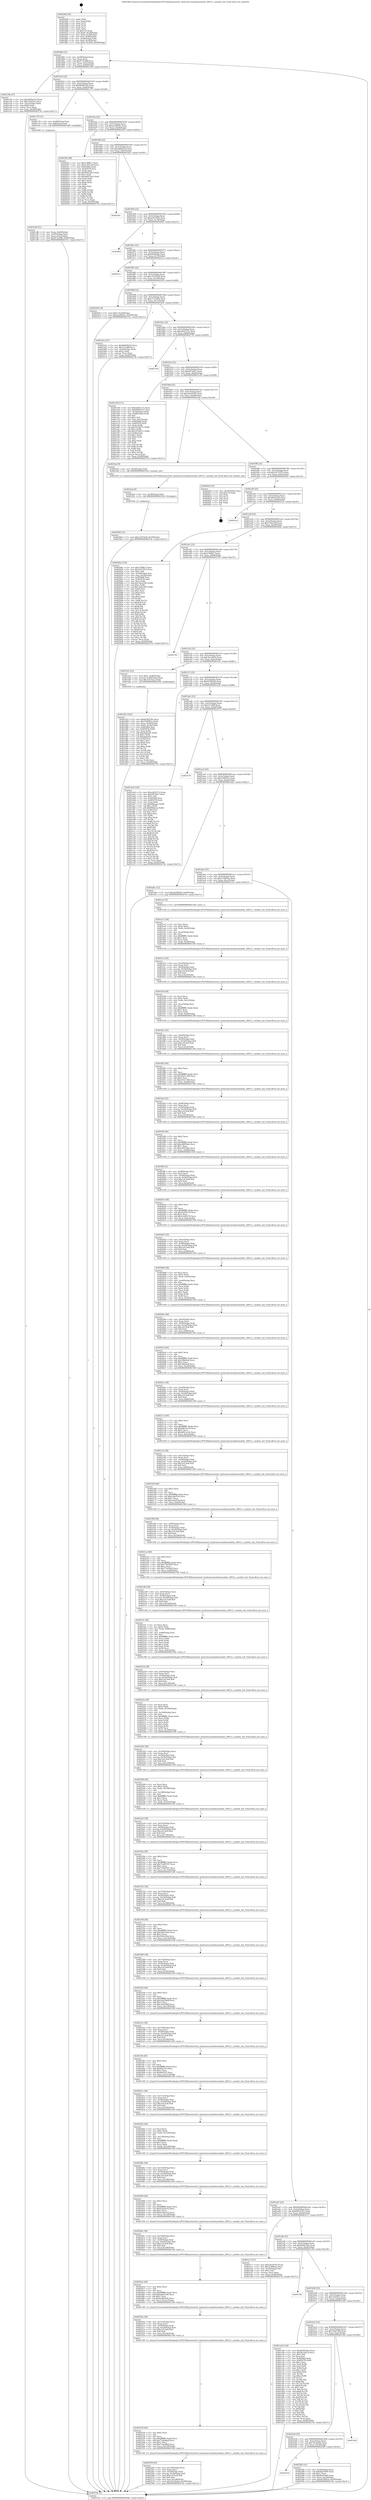 digraph "0x4018d0" {
  label = "0x4018d0 (/mnt/c/Users/mathe/Desktop/tcc/POCII/binaries/extr_hashcatsrcmodulesmodule_20012.c_module_init_Final-ollvm.out::main(0))"
  labelloc = "t"
  node[shape=record]

  Entry [label="",width=0.3,height=0.3,shape=circle,fillcolor=black,style=filled]
  "0x4018fd" [label="{
     0x4018fd [23]\l
     | [instrs]\l
     &nbsp;&nbsp;0x4018fd \<+3\>: mov -0x58(%rbp),%eax\l
     &nbsp;&nbsp;0x401900 \<+2\>: mov %eax,%ecx\l
     &nbsp;&nbsp;0x401902 \<+6\>: sub $0x973e2f8f,%ecx\l
     &nbsp;&nbsp;0x401908 \<+3\>: mov %eax,-0x5c(%rbp)\l
     &nbsp;&nbsp;0x40190b \<+3\>: mov %ecx,-0x60(%rbp)\l
     &nbsp;&nbsp;0x40190e \<+6\>: je 0000000000401c9b \<main+0x3cb\>\l
  }"]
  "0x401c9b" [label="{
     0x401c9b [27]\l
     | [instrs]\l
     &nbsp;&nbsp;0x401c9b \<+5\>: mov $0x2605ee35,%eax\l
     &nbsp;&nbsp;0x401ca0 \<+5\>: mov $0x7af3f1b1,%ecx\l
     &nbsp;&nbsp;0x401ca5 \<+3\>: mov -0x2c(%rbp),%edx\l
     &nbsp;&nbsp;0x401ca8 \<+3\>: cmp $0x0,%edx\l
     &nbsp;&nbsp;0x401cab \<+3\>: cmove %ecx,%eax\l
     &nbsp;&nbsp;0x401cae \<+3\>: mov %eax,-0x58(%rbp)\l
     &nbsp;&nbsp;0x401cb1 \<+5\>: jmp 000000000040274c \<main+0xe7c\>\l
  }"]
  "0x401914" [label="{
     0x401914 [22]\l
     | [instrs]\l
     &nbsp;&nbsp;0x401914 \<+5\>: jmp 0000000000401919 \<main+0x49\>\l
     &nbsp;&nbsp;0x401919 \<+3\>: mov -0x5c(%rbp),%eax\l
     &nbsp;&nbsp;0x40191c \<+5\>: sub $0x9bb99320,%eax\l
     &nbsp;&nbsp;0x401921 \<+3\>: mov %eax,-0x64(%rbp)\l
     &nbsp;&nbsp;0x401924 \<+6\>: je 0000000000401c79 \<main+0x3a9\>\l
  }"]
  Exit [label="",width=0.3,height=0.3,shape=circle,fillcolor=black,style=filled,peripheries=2]
  "0x401c79" [label="{
     0x401c79 [13]\l
     | [instrs]\l
     &nbsp;&nbsp;0x401c79 \<+4\>: mov -0x40(%rbp),%rax\l
     &nbsp;&nbsp;0x401c7d \<+4\>: mov 0x8(%rax),%rdi\l
     &nbsp;&nbsp;0x401c81 \<+5\>: call 0000000000401060 \<atoi@plt\>\l
     | [calls]\l
     &nbsp;&nbsp;0x401060 \{1\} (unknown)\l
  }"]
  "0x40192a" [label="{
     0x40192a [22]\l
     | [instrs]\l
     &nbsp;&nbsp;0x40192a \<+5\>: jmp 000000000040192f \<main+0x5f\>\l
     &nbsp;&nbsp;0x40192f \<+3\>: mov -0x5c(%rbp),%eax\l
     &nbsp;&nbsp;0x401932 \<+5\>: sub $0xa2a0816c,%eax\l
     &nbsp;&nbsp;0x401937 \<+3\>: mov %eax,-0x68(%rbp)\l
     &nbsp;&nbsp;0x40193a \<+6\>: je 00000000004025f2 \<main+0xd22\>\l
  }"]
  "0x4025b6" [label="{
     0x4025b6 [12]\l
     | [instrs]\l
     &nbsp;&nbsp;0x4025b6 \<+7\>: movl $0xc1027b39,-0x58(%rbp)\l
     &nbsp;&nbsp;0x4025bd \<+5\>: jmp 000000000040274c \<main+0xe7c\>\l
  }"]
  "0x4025f2" [label="{
     0x4025f2 [88]\l
     | [instrs]\l
     &nbsp;&nbsp;0x4025f2 \<+5\>: mov $0x27f0ffe7,%eax\l
     &nbsp;&nbsp;0x4025f7 \<+5\>: mov $0x2785a19f,%ecx\l
     &nbsp;&nbsp;0x4025fc \<+7\>: mov 0x4050b4,%edx\l
     &nbsp;&nbsp;0x402603 \<+7\>: mov 0x405078,%esi\l
     &nbsp;&nbsp;0x40260a \<+2\>: mov %edx,%edi\l
     &nbsp;&nbsp;0x40260c \<+6\>: add $0x44923ae5,%edi\l
     &nbsp;&nbsp;0x402612 \<+3\>: sub $0x1,%edi\l
     &nbsp;&nbsp;0x402615 \<+6\>: sub $0x44923ae5,%edi\l
     &nbsp;&nbsp;0x40261b \<+3\>: imul %edi,%edx\l
     &nbsp;&nbsp;0x40261e \<+3\>: and $0x1,%edx\l
     &nbsp;&nbsp;0x402621 \<+3\>: cmp $0x0,%edx\l
     &nbsp;&nbsp;0x402624 \<+4\>: sete %r8b\l
     &nbsp;&nbsp;0x402628 \<+3\>: cmp $0xa,%esi\l
     &nbsp;&nbsp;0x40262b \<+4\>: setl %r9b\l
     &nbsp;&nbsp;0x40262f \<+3\>: mov %r8b,%r10b\l
     &nbsp;&nbsp;0x402632 \<+3\>: and %r9b,%r10b\l
     &nbsp;&nbsp;0x402635 \<+3\>: xor %r9b,%r8b\l
     &nbsp;&nbsp;0x402638 \<+3\>: or %r8b,%r10b\l
     &nbsp;&nbsp;0x40263b \<+4\>: test $0x1,%r10b\l
     &nbsp;&nbsp;0x40263f \<+3\>: cmovne %ecx,%eax\l
     &nbsp;&nbsp;0x402642 \<+3\>: mov %eax,-0x58(%rbp)\l
     &nbsp;&nbsp;0x402645 \<+5\>: jmp 000000000040274c \<main+0xe7c\>\l
  }"]
  "0x401940" [label="{
     0x401940 [22]\l
     | [instrs]\l
     &nbsp;&nbsp;0x401940 \<+5\>: jmp 0000000000401945 \<main+0x75\>\l
     &nbsp;&nbsp;0x401945 \<+3\>: mov -0x5c(%rbp),%eax\l
     &nbsp;&nbsp;0x401948 \<+5\>: sub $0xad8b20c9,%eax\l
     &nbsp;&nbsp;0x40194d \<+3\>: mov %eax,-0x6c(%rbp)\l
     &nbsp;&nbsp;0x401950 \<+6\>: je 0000000000401bd1 \<main+0x301\>\l
  }"]
  "0x4025ad" [label="{
     0x4025ad [9]\l
     | [instrs]\l
     &nbsp;&nbsp;0x4025ad \<+4\>: mov -0x50(%rbp),%rdi\l
     &nbsp;&nbsp;0x4025b1 \<+5\>: call 0000000000401030 \<free@plt\>\l
     | [calls]\l
     &nbsp;&nbsp;0x401030 \{1\} (unknown)\l
  }"]
  "0x401bd1" [label="{
     0x401bd1\l
  }", style=dashed]
  "0x401956" [label="{
     0x401956 [22]\l
     | [instrs]\l
     &nbsp;&nbsp;0x401956 \<+5\>: jmp 000000000040195b \<main+0x8b\>\l
     &nbsp;&nbsp;0x40195b \<+3\>: mov -0x5c(%rbp),%eax\l
     &nbsp;&nbsp;0x40195e \<+5\>: sub $0xae9c7b56,%eax\l
     &nbsp;&nbsp;0x401963 \<+3\>: mov %eax,-0x70(%rbp)\l
     &nbsp;&nbsp;0x401966 \<+6\>: je 00000000004026f3 \<main+0xe23\>\l
  }"]
  "0x401b54" [label="{
     0x401b54\l
  }", style=dashed]
  "0x4026f3" [label="{
     0x4026f3\l
  }", style=dashed]
  "0x40196c" [label="{
     0x40196c [22]\l
     | [instrs]\l
     &nbsp;&nbsp;0x40196c \<+5\>: jmp 0000000000401971 \<main+0xa1\>\l
     &nbsp;&nbsp;0x401971 \<+3\>: mov -0x5c(%rbp),%eax\l
     &nbsp;&nbsp;0x401974 \<+5\>: sub $0xbf0b9a8e,%eax\l
     &nbsp;&nbsp;0x401979 \<+3\>: mov %eax,-0x74(%rbp)\l
     &nbsp;&nbsp;0x40197c \<+6\>: je 00000000004025ce \<main+0xcfe\>\l
  }"]
  "0x402585" [label="{
     0x402585 [31]\l
     | [instrs]\l
     &nbsp;&nbsp;0x402585 \<+3\>: mov -0x54(%rbp),%eax\l
     &nbsp;&nbsp;0x402588 \<+5\>: sub $0xf6ad7bd0,%eax\l
     &nbsp;&nbsp;0x40258d \<+3\>: add $0x1,%eax\l
     &nbsp;&nbsp;0x402590 \<+5\>: add $0xf6ad7bd0,%eax\l
     &nbsp;&nbsp;0x402595 \<+3\>: mov %eax,-0x54(%rbp)\l
     &nbsp;&nbsp;0x402598 \<+7\>: movl $0x4d3f9d54,-0x58(%rbp)\l
     &nbsp;&nbsp;0x40259f \<+5\>: jmp 000000000040274c \<main+0xe7c\>\l
  }"]
  "0x4025ce" [label="{
     0x4025ce\l
  }", style=dashed]
  "0x401982" [label="{
     0x401982 [22]\l
     | [instrs]\l
     &nbsp;&nbsp;0x401982 \<+5\>: jmp 0000000000401987 \<main+0xb7\>\l
     &nbsp;&nbsp;0x401987 \<+3\>: mov -0x5c(%rbp),%eax\l
     &nbsp;&nbsp;0x40198a \<+5\>: sub $0xc1027b39,%eax\l
     &nbsp;&nbsp;0x40198f \<+3\>: mov %eax,-0x78(%rbp)\l
     &nbsp;&nbsp;0x401992 \<+6\>: je 00000000004025df \<main+0xd0f\>\l
  }"]
  "0x401b3b" [label="{
     0x401b3b [25]\l
     | [instrs]\l
     &nbsp;&nbsp;0x401b3b \<+5\>: jmp 0000000000401b40 \<main+0x270\>\l
     &nbsp;&nbsp;0x401b40 \<+3\>: mov -0x5c(%rbp),%eax\l
     &nbsp;&nbsp;0x401b43 \<+5\>: sub $0x7d12bde6,%eax\l
     &nbsp;&nbsp;0x401b48 \<+6\>: mov %eax,-0xc0(%rbp)\l
     &nbsp;&nbsp;0x401b4e \<+6\>: je 0000000000402585 \<main+0xcb5\>\l
  }"]
  "0x4025df" [label="{
     0x4025df [19]\l
     | [instrs]\l
     &nbsp;&nbsp;0x4025df \<+7\>: movl $0x0,-0x34(%rbp)\l
     &nbsp;&nbsp;0x4025e6 \<+7\>: movl $0xa2a0816c,-0x58(%rbp)\l
     &nbsp;&nbsp;0x4025ed \<+5\>: jmp 000000000040274c \<main+0xe7c\>\l
  }"]
  "0x401998" [label="{
     0x401998 [22]\l
     | [instrs]\l
     &nbsp;&nbsp;0x401998 \<+5\>: jmp 000000000040199d \<main+0xcd\>\l
     &nbsp;&nbsp;0x40199d \<+3\>: mov -0x5c(%rbp),%eax\l
     &nbsp;&nbsp;0x4019a0 \<+5\>: sub $0xe7cb345b,%eax\l
     &nbsp;&nbsp;0x4019a5 \<+3\>: mov %eax,-0x7c(%rbp)\l
     &nbsp;&nbsp;0x4019a8 \<+6\>: je 0000000000401b5e \<main+0x28e\>\l
  }"]
  "0x401c6d" [label="{
     0x401c6d\l
  }", style=dashed]
  "0x401b5e" [label="{
     0x401b5e [27]\l
     | [instrs]\l
     &nbsp;&nbsp;0x401b5e \<+5\>: mov $0x9bb99320,%eax\l
     &nbsp;&nbsp;0x401b63 \<+5\>: mov $0x513cffff,%ecx\l
     &nbsp;&nbsp;0x401b68 \<+3\>: mov -0x30(%rbp),%edx\l
     &nbsp;&nbsp;0x401b6b \<+3\>: cmp $0x2,%edx\l
     &nbsp;&nbsp;0x401b6e \<+3\>: cmovne %ecx,%eax\l
     &nbsp;&nbsp;0x401b71 \<+3\>: mov %eax,-0x58(%rbp)\l
     &nbsp;&nbsp;0x401b74 \<+5\>: jmp 000000000040274c \<main+0xe7c\>\l
  }"]
  "0x4019ae" [label="{
     0x4019ae [22]\l
     | [instrs]\l
     &nbsp;&nbsp;0x4019ae \<+5\>: jmp 00000000004019b3 \<main+0xe3\>\l
     &nbsp;&nbsp;0x4019b3 \<+3\>: mov -0x5c(%rbp),%eax\l
     &nbsp;&nbsp;0x4019b6 \<+5\>: sub $0xed45217e,%eax\l
     &nbsp;&nbsp;0x4019bb \<+3\>: mov %eax,-0x80(%rbp)\l
     &nbsp;&nbsp;0x4019be \<+6\>: je 0000000000402739 \<main+0xe69\>\l
  }"]
  "0x40274c" [label="{
     0x40274c [5]\l
     | [instrs]\l
     &nbsp;&nbsp;0x40274c \<+5\>: jmp 00000000004018fd \<main+0x2d\>\l
  }"]
  "0x4018d0" [label="{
     0x4018d0 [45]\l
     | [instrs]\l
     &nbsp;&nbsp;0x4018d0 \<+1\>: push %rbp\l
     &nbsp;&nbsp;0x4018d1 \<+3\>: mov %rsp,%rbp\l
     &nbsp;&nbsp;0x4018d4 \<+2\>: push %r15\l
     &nbsp;&nbsp;0x4018d6 \<+2\>: push %r14\l
     &nbsp;&nbsp;0x4018d8 \<+2\>: push %r12\l
     &nbsp;&nbsp;0x4018da \<+1\>: push %rbx\l
     &nbsp;&nbsp;0x4018db \<+7\>: sub $0x110,%rsp\l
     &nbsp;&nbsp;0x4018e2 \<+7\>: movl $0x0,-0x34(%rbp)\l
     &nbsp;&nbsp;0x4018e9 \<+3\>: mov %edi,-0x38(%rbp)\l
     &nbsp;&nbsp;0x4018ec \<+4\>: mov %rsi,-0x40(%rbp)\l
     &nbsp;&nbsp;0x4018f0 \<+3\>: mov -0x38(%rbp),%edi\l
     &nbsp;&nbsp;0x4018f3 \<+3\>: mov %edi,-0x30(%rbp)\l
     &nbsp;&nbsp;0x4018f6 \<+7\>: movl $0xe7cb345b,-0x58(%rbp)\l
  }"]
  "0x401c86" [label="{
     0x401c86 [21]\l
     | [instrs]\l
     &nbsp;&nbsp;0x401c86 \<+3\>: mov %eax,-0x44(%rbp)\l
     &nbsp;&nbsp;0x401c89 \<+3\>: mov -0x44(%rbp),%eax\l
     &nbsp;&nbsp;0x401c8c \<+3\>: mov %eax,-0x2c(%rbp)\l
     &nbsp;&nbsp;0x401c8f \<+7\>: movl $0x973e2f8f,-0x58(%rbp)\l
     &nbsp;&nbsp;0x401c96 \<+5\>: jmp 000000000040274c \<main+0xe7c\>\l
  }"]
  "0x402558" [label="{
     0x402558 [45]\l
     | [instrs]\l
     &nbsp;&nbsp;0x402558 \<+6\>: mov -0x130(%rbp),%ecx\l
     &nbsp;&nbsp;0x40255e \<+3\>: imul %eax,%ecx\l
     &nbsp;&nbsp;0x402561 \<+4\>: mov -0x50(%rbp),%rdi\l
     &nbsp;&nbsp;0x402565 \<+4\>: movslq -0x54(%rbp),%r8\l
     &nbsp;&nbsp;0x402569 \<+7\>: imul $0x1e0,%r8,%r8\l
     &nbsp;&nbsp;0x402570 \<+3\>: add %r8,%rdi\l
     &nbsp;&nbsp;0x402573 \<+6\>: mov %ecx,0x1d8(%rdi)\l
     &nbsp;&nbsp;0x402579 \<+7\>: movl $0x7d12bde6,-0x58(%rbp)\l
     &nbsp;&nbsp;0x402580 \<+5\>: jmp 000000000040274c \<main+0xe7c\>\l
  }"]
  "0x402739" [label="{
     0x402739\l
  }", style=dashed]
  "0x4019c4" [label="{
     0x4019c4 [25]\l
     | [instrs]\l
     &nbsp;&nbsp;0x4019c4 \<+5\>: jmp 00000000004019c9 \<main+0xf9\>\l
     &nbsp;&nbsp;0x4019c9 \<+3\>: mov -0x5c(%rbp),%eax\l
     &nbsp;&nbsp;0x4019cc \<+5\>: sub $0xfdf7bb97,%eax\l
     &nbsp;&nbsp;0x4019d1 \<+6\>: mov %eax,-0x84(%rbp)\l
     &nbsp;&nbsp;0x4019d7 \<+6\>: je 0000000000401e58 \<main+0x588\>\l
  }"]
  "0x402530" [label="{
     0x402530 [40]\l
     | [instrs]\l
     &nbsp;&nbsp;0x402530 \<+5\>: mov $0x2,%ecx\l
     &nbsp;&nbsp;0x402535 \<+1\>: cltd\l
     &nbsp;&nbsp;0x402536 \<+2\>: idiv %ecx\l
     &nbsp;&nbsp;0x402538 \<+6\>: imul $0xfffffffe,%edx,%ecx\l
     &nbsp;&nbsp;0x40253e \<+6\>: add $0x71aba8b4,%ecx\l
     &nbsp;&nbsp;0x402544 \<+3\>: add $0x1,%ecx\l
     &nbsp;&nbsp;0x402547 \<+6\>: sub $0x71aba8b4,%ecx\l
     &nbsp;&nbsp;0x40254d \<+6\>: mov %ecx,-0x130(%rbp)\l
     &nbsp;&nbsp;0x402553 \<+5\>: call 0000000000401160 \<next_i\>\l
     | [calls]\l
     &nbsp;&nbsp;0x401160 \{1\} (/mnt/c/Users/mathe/Desktop/tcc/POCII/binaries/extr_hashcatsrcmodulesmodule_20012.c_module_init_Final-ollvm.out::next_i)\l
  }"]
  "0x401e58" [label="{
     0x401e58 [111]\l
     | [instrs]\l
     &nbsp;&nbsp;0x401e58 \<+5\>: mov $0xed45217e,%eax\l
     &nbsp;&nbsp;0x401e5d \<+5\>: mov $0x609221b7,%ecx\l
     &nbsp;&nbsp;0x401e62 \<+3\>: mov -0x54(%rbp),%edx\l
     &nbsp;&nbsp;0x401e65 \<+3\>: cmp -0x48(%rbp),%edx\l
     &nbsp;&nbsp;0x401e68 \<+4\>: setl %sil\l
     &nbsp;&nbsp;0x401e6c \<+4\>: and $0x1,%sil\l
     &nbsp;&nbsp;0x401e70 \<+4\>: mov %sil,-0x25(%rbp)\l
     &nbsp;&nbsp;0x401e74 \<+7\>: mov 0x4050b4,%edx\l
     &nbsp;&nbsp;0x401e7b \<+7\>: mov 0x405078,%edi\l
     &nbsp;&nbsp;0x401e82 \<+3\>: mov %edx,%r8d\l
     &nbsp;&nbsp;0x401e85 \<+7\>: sub $0x3510b27c,%r8d\l
     &nbsp;&nbsp;0x401e8c \<+4\>: sub $0x1,%r8d\l
     &nbsp;&nbsp;0x401e90 \<+7\>: add $0x3510b27c,%r8d\l
     &nbsp;&nbsp;0x401e97 \<+4\>: imul %r8d,%edx\l
     &nbsp;&nbsp;0x401e9b \<+3\>: and $0x1,%edx\l
     &nbsp;&nbsp;0x401e9e \<+3\>: cmp $0x0,%edx\l
     &nbsp;&nbsp;0x401ea1 \<+4\>: sete %sil\l
     &nbsp;&nbsp;0x401ea5 \<+3\>: cmp $0xa,%edi\l
     &nbsp;&nbsp;0x401ea8 \<+4\>: setl %r9b\l
     &nbsp;&nbsp;0x401eac \<+3\>: mov %sil,%r10b\l
     &nbsp;&nbsp;0x401eaf \<+3\>: and %r9b,%r10b\l
     &nbsp;&nbsp;0x401eb2 \<+3\>: xor %r9b,%sil\l
     &nbsp;&nbsp;0x401eb5 \<+3\>: or %sil,%r10b\l
     &nbsp;&nbsp;0x401eb8 \<+4\>: test $0x1,%r10b\l
     &nbsp;&nbsp;0x401ebc \<+3\>: cmovne %ecx,%eax\l
     &nbsp;&nbsp;0x401ebf \<+3\>: mov %eax,-0x58(%rbp)\l
     &nbsp;&nbsp;0x401ec2 \<+5\>: jmp 000000000040274c \<main+0xe7c\>\l
  }"]
  "0x4019dd" [label="{
     0x4019dd [25]\l
     | [instrs]\l
     &nbsp;&nbsp;0x4019dd \<+5\>: jmp 00000000004019e2 \<main+0x112\>\l
     &nbsp;&nbsp;0x4019e2 \<+3\>: mov -0x5c(%rbp),%eax\l
     &nbsp;&nbsp;0x4019e5 \<+5\>: sub $0x16a59745,%eax\l
     &nbsp;&nbsp;0x4019ea \<+6\>: mov %eax,-0x88(%rbp)\l
     &nbsp;&nbsp;0x4019f0 \<+6\>: je 00000000004025a4 \<main+0xcd4\>\l
  }"]
  "0x40250a" [label="{
     0x40250a [38]\l
     | [instrs]\l
     &nbsp;&nbsp;0x40250a \<+6\>: mov -0x12c(%rbp),%ecx\l
     &nbsp;&nbsp;0x402510 \<+3\>: imul %eax,%ecx\l
     &nbsp;&nbsp;0x402513 \<+4\>: mov -0x50(%rbp),%rdi\l
     &nbsp;&nbsp;0x402517 \<+4\>: movslq -0x54(%rbp),%r8\l
     &nbsp;&nbsp;0x40251b \<+7\>: imul $0x1e0,%r8,%r8\l
     &nbsp;&nbsp;0x402522 \<+3\>: add %r8,%rdi\l
     &nbsp;&nbsp;0x402525 \<+6\>: mov %ecx,0x1d4(%rdi)\l
     &nbsp;&nbsp;0x40252b \<+5\>: call 0000000000401160 \<next_i\>\l
     | [calls]\l
     &nbsp;&nbsp;0x401160 \{1\} (/mnt/c/Users/mathe/Desktop/tcc/POCII/binaries/extr_hashcatsrcmodulesmodule_20012.c_module_init_Final-ollvm.out::next_i)\l
  }"]
  "0x4025a4" [label="{
     0x4025a4 [9]\l
     | [instrs]\l
     &nbsp;&nbsp;0x4025a4 \<+4\>: mov -0x50(%rbp),%rdi\l
     &nbsp;&nbsp;0x4025a8 \<+5\>: call 0000000000401430 \<module_init\>\l
     | [calls]\l
     &nbsp;&nbsp;0x401430 \{1\} (/mnt/c/Users/mathe/Desktop/tcc/POCII/binaries/extr_hashcatsrcmodulesmodule_20012.c_module_init_Final-ollvm.out::module_init)\l
  }"]
  "0x4019f6" [label="{
     0x4019f6 [25]\l
     | [instrs]\l
     &nbsp;&nbsp;0x4019f6 \<+5\>: jmp 00000000004019fb \<main+0x12b\>\l
     &nbsp;&nbsp;0x4019fb \<+3\>: mov -0x5c(%rbp),%eax\l
     &nbsp;&nbsp;0x4019fe \<+5\>: sub $0x1f273555,%eax\l
     &nbsp;&nbsp;0x401a03 \<+6\>: mov %eax,-0x8c(%rbp)\l
     &nbsp;&nbsp;0x401a09 \<+6\>: je 00000000004026e0 \<main+0xe10\>\l
  }"]
  "0x4024e2" [label="{
     0x4024e2 [40]\l
     | [instrs]\l
     &nbsp;&nbsp;0x4024e2 \<+5\>: mov $0x2,%ecx\l
     &nbsp;&nbsp;0x4024e7 \<+1\>: cltd\l
     &nbsp;&nbsp;0x4024e8 \<+2\>: idiv %ecx\l
     &nbsp;&nbsp;0x4024ea \<+6\>: imul $0xfffffffe,%edx,%ecx\l
     &nbsp;&nbsp;0x4024f0 \<+6\>: add $0xba8e4100,%ecx\l
     &nbsp;&nbsp;0x4024f6 \<+3\>: add $0x1,%ecx\l
     &nbsp;&nbsp;0x4024f9 \<+6\>: sub $0xba8e4100,%ecx\l
     &nbsp;&nbsp;0x4024ff \<+6\>: mov %ecx,-0x12c(%rbp)\l
     &nbsp;&nbsp;0x402505 \<+5\>: call 0000000000401160 \<next_i\>\l
     | [calls]\l
     &nbsp;&nbsp;0x401160 \{1\} (/mnt/c/Users/mathe/Desktop/tcc/POCII/binaries/extr_hashcatsrcmodulesmodule_20012.c_module_init_Final-ollvm.out::next_i)\l
  }"]
  "0x4026e0" [label="{
     0x4026e0 [19]\l
     | [instrs]\l
     &nbsp;&nbsp;0x4026e0 \<+3\>: mov -0x24(%rbp),%eax\l
     &nbsp;&nbsp;0x4026e3 \<+7\>: add $0x110,%rsp\l
     &nbsp;&nbsp;0x4026ea \<+1\>: pop %rbx\l
     &nbsp;&nbsp;0x4026eb \<+2\>: pop %r12\l
     &nbsp;&nbsp;0x4026ed \<+2\>: pop %r14\l
     &nbsp;&nbsp;0x4026ef \<+2\>: pop %r15\l
     &nbsp;&nbsp;0x4026f1 \<+1\>: pop %rbp\l
     &nbsp;&nbsp;0x4026f2 \<+1\>: ret\l
  }"]
  "0x401a0f" [label="{
     0x401a0f [25]\l
     | [instrs]\l
     &nbsp;&nbsp;0x401a0f \<+5\>: jmp 0000000000401a14 \<main+0x144\>\l
     &nbsp;&nbsp;0x401a14 \<+3\>: mov -0x5c(%rbp),%eax\l
     &nbsp;&nbsp;0x401a17 \<+5\>: sub $0x2605ee35,%eax\l
     &nbsp;&nbsp;0x401a1c \<+6\>: mov %eax,-0x90(%rbp)\l
     &nbsp;&nbsp;0x401a22 \<+6\>: je 00000000004025c2 \<main+0xcf2\>\l
  }"]
  "0x4024bc" [label="{
     0x4024bc [38]\l
     | [instrs]\l
     &nbsp;&nbsp;0x4024bc \<+6\>: mov -0x128(%rbp),%ecx\l
     &nbsp;&nbsp;0x4024c2 \<+3\>: imul %eax,%ecx\l
     &nbsp;&nbsp;0x4024c5 \<+4\>: mov -0x50(%rbp),%rdi\l
     &nbsp;&nbsp;0x4024c9 \<+4\>: movslq -0x54(%rbp),%r8\l
     &nbsp;&nbsp;0x4024cd \<+7\>: imul $0x1e0,%r8,%r8\l
     &nbsp;&nbsp;0x4024d4 \<+3\>: add %r8,%rdi\l
     &nbsp;&nbsp;0x4024d7 \<+6\>: mov %ecx,0x1d0(%rdi)\l
     &nbsp;&nbsp;0x4024dd \<+5\>: call 0000000000401160 \<next_i\>\l
     | [calls]\l
     &nbsp;&nbsp;0x401160 \{1\} (/mnt/c/Users/mathe/Desktop/tcc/POCII/binaries/extr_hashcatsrcmodulesmodule_20012.c_module_init_Final-ollvm.out::next_i)\l
  }"]
  "0x4025c2" [label="{
     0x4025c2\l
  }", style=dashed]
  "0x401a28" [label="{
     0x401a28 [25]\l
     | [instrs]\l
     &nbsp;&nbsp;0x401a28 \<+5\>: jmp 0000000000401a2d \<main+0x15d\>\l
     &nbsp;&nbsp;0x401a2d \<+3\>: mov -0x5c(%rbp),%eax\l
     &nbsp;&nbsp;0x401a30 \<+5\>: sub $0x2785a19f,%eax\l
     &nbsp;&nbsp;0x401a35 \<+6\>: mov %eax,-0x94(%rbp)\l
     &nbsp;&nbsp;0x401a3b \<+6\>: je 000000000040264a \<main+0xd7a\>\l
  }"]
  "0x402494" [label="{
     0x402494 [40]\l
     | [instrs]\l
     &nbsp;&nbsp;0x402494 \<+5\>: mov $0x2,%ecx\l
     &nbsp;&nbsp;0x402499 \<+1\>: cltd\l
     &nbsp;&nbsp;0x40249a \<+2\>: idiv %ecx\l
     &nbsp;&nbsp;0x40249c \<+6\>: imul $0xfffffffe,%edx,%ecx\l
     &nbsp;&nbsp;0x4024a2 \<+6\>: sub $0xb1ded332,%ecx\l
     &nbsp;&nbsp;0x4024a8 \<+3\>: add $0x1,%ecx\l
     &nbsp;&nbsp;0x4024ab \<+6\>: add $0xb1ded332,%ecx\l
     &nbsp;&nbsp;0x4024b1 \<+6\>: mov %ecx,-0x128(%rbp)\l
     &nbsp;&nbsp;0x4024b7 \<+5\>: call 0000000000401160 \<next_i\>\l
     | [calls]\l
     &nbsp;&nbsp;0x401160 \{1\} (/mnt/c/Users/mathe/Desktop/tcc/POCII/binaries/extr_hashcatsrcmodulesmodule_20012.c_module_init_Final-ollvm.out::next_i)\l
  }"]
  "0x40264a" [label="{
     0x40264a [150]\l
     | [instrs]\l
     &nbsp;&nbsp;0x40264a \<+5\>: mov $0x27f0ffe7,%eax\l
     &nbsp;&nbsp;0x40264f \<+5\>: mov $0x1f273555,%ecx\l
     &nbsp;&nbsp;0x402654 \<+2\>: mov $0x1,%dl\l
     &nbsp;&nbsp;0x402656 \<+3\>: mov -0x34(%rbp),%esi\l
     &nbsp;&nbsp;0x402659 \<+3\>: mov %esi,-0x24(%rbp)\l
     &nbsp;&nbsp;0x40265c \<+7\>: mov 0x4050b4,%esi\l
     &nbsp;&nbsp;0x402663 \<+7\>: mov 0x405078,%edi\l
     &nbsp;&nbsp;0x40266a \<+3\>: mov %esi,%r8d\l
     &nbsp;&nbsp;0x40266d \<+7\>: add $0x74ea2363,%r8d\l
     &nbsp;&nbsp;0x402674 \<+4\>: sub $0x1,%r8d\l
     &nbsp;&nbsp;0x402678 \<+7\>: sub $0x74ea2363,%r8d\l
     &nbsp;&nbsp;0x40267f \<+4\>: imul %r8d,%esi\l
     &nbsp;&nbsp;0x402683 \<+3\>: and $0x1,%esi\l
     &nbsp;&nbsp;0x402686 \<+3\>: cmp $0x0,%esi\l
     &nbsp;&nbsp;0x402689 \<+4\>: sete %r9b\l
     &nbsp;&nbsp;0x40268d \<+3\>: cmp $0xa,%edi\l
     &nbsp;&nbsp;0x402690 \<+4\>: setl %r10b\l
     &nbsp;&nbsp;0x402694 \<+3\>: mov %r9b,%r11b\l
     &nbsp;&nbsp;0x402697 \<+4\>: xor $0xff,%r11b\l
     &nbsp;&nbsp;0x40269b \<+3\>: mov %r10b,%bl\l
     &nbsp;&nbsp;0x40269e \<+3\>: xor $0xff,%bl\l
     &nbsp;&nbsp;0x4026a1 \<+3\>: xor $0x0,%dl\l
     &nbsp;&nbsp;0x4026a4 \<+3\>: mov %r11b,%r14b\l
     &nbsp;&nbsp;0x4026a7 \<+4\>: and $0x0,%r14b\l
     &nbsp;&nbsp;0x4026ab \<+3\>: and %dl,%r9b\l
     &nbsp;&nbsp;0x4026ae \<+3\>: mov %bl,%r15b\l
     &nbsp;&nbsp;0x4026b1 \<+4\>: and $0x0,%r15b\l
     &nbsp;&nbsp;0x4026b5 \<+3\>: and %dl,%r10b\l
     &nbsp;&nbsp;0x4026b8 \<+3\>: or %r9b,%r14b\l
     &nbsp;&nbsp;0x4026bb \<+3\>: or %r10b,%r15b\l
     &nbsp;&nbsp;0x4026be \<+3\>: xor %r15b,%r14b\l
     &nbsp;&nbsp;0x4026c1 \<+3\>: or %bl,%r11b\l
     &nbsp;&nbsp;0x4026c4 \<+4\>: xor $0xff,%r11b\l
     &nbsp;&nbsp;0x4026c8 \<+3\>: or $0x0,%dl\l
     &nbsp;&nbsp;0x4026cb \<+3\>: and %dl,%r11b\l
     &nbsp;&nbsp;0x4026ce \<+3\>: or %r11b,%r14b\l
     &nbsp;&nbsp;0x4026d1 \<+4\>: test $0x1,%r14b\l
     &nbsp;&nbsp;0x4026d5 \<+3\>: cmovne %ecx,%eax\l
     &nbsp;&nbsp;0x4026d8 \<+3\>: mov %eax,-0x58(%rbp)\l
     &nbsp;&nbsp;0x4026db \<+5\>: jmp 000000000040274c \<main+0xe7c\>\l
  }"]
  "0x401a41" [label="{
     0x401a41 [25]\l
     | [instrs]\l
     &nbsp;&nbsp;0x401a41 \<+5\>: jmp 0000000000401a46 \<main+0x176\>\l
     &nbsp;&nbsp;0x401a46 \<+3\>: mov -0x5c(%rbp),%eax\l
     &nbsp;&nbsp;0x401a49 \<+5\>: sub $0x27f0ffe7,%eax\l
     &nbsp;&nbsp;0x401a4e \<+6\>: mov %eax,-0x98(%rbp)\l
     &nbsp;&nbsp;0x401a54 \<+6\>: je 0000000000402745 \<main+0xe75\>\l
  }"]
  "0x40246e" [label="{
     0x40246e [38]\l
     | [instrs]\l
     &nbsp;&nbsp;0x40246e \<+6\>: mov -0x124(%rbp),%ecx\l
     &nbsp;&nbsp;0x402474 \<+3\>: imul %eax,%ecx\l
     &nbsp;&nbsp;0x402477 \<+4\>: mov -0x50(%rbp),%rdi\l
     &nbsp;&nbsp;0x40247b \<+4\>: movslq -0x54(%rbp),%r8\l
     &nbsp;&nbsp;0x40247f \<+7\>: imul $0x1e0,%r8,%r8\l
     &nbsp;&nbsp;0x402486 \<+3\>: add %r8,%rdi\l
     &nbsp;&nbsp;0x402489 \<+6\>: mov %ecx,0x198(%rdi)\l
     &nbsp;&nbsp;0x40248f \<+5\>: call 0000000000401160 \<next_i\>\l
     | [calls]\l
     &nbsp;&nbsp;0x401160 \{1\} (/mnt/c/Users/mathe/Desktop/tcc/POCII/binaries/extr_hashcatsrcmodulesmodule_20012.c_module_init_Final-ollvm.out::next_i)\l
  }"]
  "0x402745" [label="{
     0x402745\l
  }", style=dashed]
  "0x401a5a" [label="{
     0x401a5a [25]\l
     | [instrs]\l
     &nbsp;&nbsp;0x401a5a \<+5\>: jmp 0000000000401a5f \<main+0x18f\>\l
     &nbsp;&nbsp;0x401a5f \<+3\>: mov -0x5c(%rbp),%eax\l
     &nbsp;&nbsp;0x401a62 \<+5\>: sub $0x3bcc0d7d,%eax\l
     &nbsp;&nbsp;0x401a67 \<+6\>: mov %eax,-0x9c(%rbp)\l
     &nbsp;&nbsp;0x401a6d \<+6\>: je 0000000000401d3c \<main+0x46c\>\l
  }"]
  "0x402442" [label="{
     0x402442 [44]\l
     | [instrs]\l
     &nbsp;&nbsp;0x402442 \<+2\>: xor %ecx,%ecx\l
     &nbsp;&nbsp;0x402444 \<+5\>: mov $0x2,%edx\l
     &nbsp;&nbsp;0x402449 \<+6\>: mov %edx,-0x120(%rbp)\l
     &nbsp;&nbsp;0x40244f \<+1\>: cltd\l
     &nbsp;&nbsp;0x402450 \<+6\>: mov -0x120(%rbp),%esi\l
     &nbsp;&nbsp;0x402456 \<+2\>: idiv %esi\l
     &nbsp;&nbsp;0x402458 \<+6\>: imul $0xfffffffe,%edx,%edx\l
     &nbsp;&nbsp;0x40245e \<+3\>: sub $0x1,%ecx\l
     &nbsp;&nbsp;0x402461 \<+2\>: sub %ecx,%edx\l
     &nbsp;&nbsp;0x402463 \<+6\>: mov %edx,-0x124(%rbp)\l
     &nbsp;&nbsp;0x402469 \<+5\>: call 0000000000401160 \<next_i\>\l
     | [calls]\l
     &nbsp;&nbsp;0x401160 \{1\} (/mnt/c/Users/mathe/Desktop/tcc/POCII/binaries/extr_hashcatsrcmodulesmodule_20012.c_module_init_Final-ollvm.out::next_i)\l
  }"]
  "0x401d3c" [label="{
     0x401d3c [23]\l
     | [instrs]\l
     &nbsp;&nbsp;0x401d3c \<+7\>: movl $0x1,-0x48(%rbp)\l
     &nbsp;&nbsp;0x401d43 \<+4\>: movslq -0x48(%rbp),%rax\l
     &nbsp;&nbsp;0x401d47 \<+7\>: imul $0x1e0,%rax,%rdi\l
     &nbsp;&nbsp;0x401d4e \<+5\>: call 0000000000401050 \<malloc@plt\>\l
     | [calls]\l
     &nbsp;&nbsp;0x401050 \{1\} (unknown)\l
  }"]
  "0x401a73" [label="{
     0x401a73 [25]\l
     | [instrs]\l
     &nbsp;&nbsp;0x401a73 \<+5\>: jmp 0000000000401a78 \<main+0x1a8\>\l
     &nbsp;&nbsp;0x401a78 \<+3\>: mov -0x5c(%rbp),%eax\l
     &nbsp;&nbsp;0x401a7b \<+5\>: sub $0x4d3f9d54,%eax\l
     &nbsp;&nbsp;0x401a80 \<+6\>: mov %eax,-0xa0(%rbp)\l
     &nbsp;&nbsp;0x401a86 \<+6\>: je 0000000000401dc8 \<main+0x4f8\>\l
  }"]
  "0x40241c" [label="{
     0x40241c [38]\l
     | [instrs]\l
     &nbsp;&nbsp;0x40241c \<+6\>: mov -0x11c(%rbp),%ecx\l
     &nbsp;&nbsp;0x402422 \<+3\>: imul %eax,%ecx\l
     &nbsp;&nbsp;0x402425 \<+4\>: mov -0x50(%rbp),%rdi\l
     &nbsp;&nbsp;0x402429 \<+4\>: movslq -0x54(%rbp),%r8\l
     &nbsp;&nbsp;0x40242d \<+7\>: imul $0x1e0,%r8,%r8\l
     &nbsp;&nbsp;0x402434 \<+3\>: add %r8,%rdi\l
     &nbsp;&nbsp;0x402437 \<+6\>: mov %ecx,0x194(%rdi)\l
     &nbsp;&nbsp;0x40243d \<+5\>: call 0000000000401160 \<next_i\>\l
     | [calls]\l
     &nbsp;&nbsp;0x401160 \{1\} (/mnt/c/Users/mathe/Desktop/tcc/POCII/binaries/extr_hashcatsrcmodulesmodule_20012.c_module_init_Final-ollvm.out::next_i)\l
  }"]
  "0x401dc8" [label="{
     0x401dc8 [144]\l
     | [instrs]\l
     &nbsp;&nbsp;0x401dc8 \<+5\>: mov $0xed45217e,%eax\l
     &nbsp;&nbsp;0x401dcd \<+5\>: mov $0xfdf7bb97,%ecx\l
     &nbsp;&nbsp;0x401dd2 \<+2\>: mov $0x1,%dl\l
     &nbsp;&nbsp;0x401dd4 \<+7\>: mov 0x4050b4,%esi\l
     &nbsp;&nbsp;0x401ddb \<+7\>: mov 0x405078,%edi\l
     &nbsp;&nbsp;0x401de2 \<+3\>: mov %esi,%r8d\l
     &nbsp;&nbsp;0x401de5 \<+7\>: sub $0xf9fbaeaa,%r8d\l
     &nbsp;&nbsp;0x401dec \<+4\>: sub $0x1,%r8d\l
     &nbsp;&nbsp;0x401df0 \<+7\>: add $0xf9fbaeaa,%r8d\l
     &nbsp;&nbsp;0x401df7 \<+4\>: imul %r8d,%esi\l
     &nbsp;&nbsp;0x401dfb \<+3\>: and $0x1,%esi\l
     &nbsp;&nbsp;0x401dfe \<+3\>: cmp $0x0,%esi\l
     &nbsp;&nbsp;0x401e01 \<+4\>: sete %r9b\l
     &nbsp;&nbsp;0x401e05 \<+3\>: cmp $0xa,%edi\l
     &nbsp;&nbsp;0x401e08 \<+4\>: setl %r10b\l
     &nbsp;&nbsp;0x401e0c \<+3\>: mov %r9b,%r11b\l
     &nbsp;&nbsp;0x401e0f \<+4\>: xor $0xff,%r11b\l
     &nbsp;&nbsp;0x401e13 \<+3\>: mov %r10b,%bl\l
     &nbsp;&nbsp;0x401e16 \<+3\>: xor $0xff,%bl\l
     &nbsp;&nbsp;0x401e19 \<+3\>: xor $0x1,%dl\l
     &nbsp;&nbsp;0x401e1c \<+3\>: mov %r11b,%r14b\l
     &nbsp;&nbsp;0x401e1f \<+4\>: and $0xff,%r14b\l
     &nbsp;&nbsp;0x401e23 \<+3\>: and %dl,%r9b\l
     &nbsp;&nbsp;0x401e26 \<+3\>: mov %bl,%r15b\l
     &nbsp;&nbsp;0x401e29 \<+4\>: and $0xff,%r15b\l
     &nbsp;&nbsp;0x401e2d \<+3\>: and %dl,%r10b\l
     &nbsp;&nbsp;0x401e30 \<+3\>: or %r9b,%r14b\l
     &nbsp;&nbsp;0x401e33 \<+3\>: or %r10b,%r15b\l
     &nbsp;&nbsp;0x401e36 \<+3\>: xor %r15b,%r14b\l
     &nbsp;&nbsp;0x401e39 \<+3\>: or %bl,%r11b\l
     &nbsp;&nbsp;0x401e3c \<+4\>: xor $0xff,%r11b\l
     &nbsp;&nbsp;0x401e40 \<+3\>: or $0x1,%dl\l
     &nbsp;&nbsp;0x401e43 \<+3\>: and %dl,%r11b\l
     &nbsp;&nbsp;0x401e46 \<+3\>: or %r11b,%r14b\l
     &nbsp;&nbsp;0x401e49 \<+4\>: test $0x1,%r14b\l
     &nbsp;&nbsp;0x401e4d \<+3\>: cmovne %ecx,%eax\l
     &nbsp;&nbsp;0x401e50 \<+3\>: mov %eax,-0x58(%rbp)\l
     &nbsp;&nbsp;0x401e53 \<+5\>: jmp 000000000040274c \<main+0xe7c\>\l
  }"]
  "0x401a8c" [label="{
     0x401a8c [25]\l
     | [instrs]\l
     &nbsp;&nbsp;0x401a8c \<+5\>: jmp 0000000000401a91 \<main+0x1c1\>\l
     &nbsp;&nbsp;0x401a91 \<+3\>: mov -0x5c(%rbp),%eax\l
     &nbsp;&nbsp;0x401a94 \<+5\>: sub $0x513cffff,%eax\l
     &nbsp;&nbsp;0x401a99 \<+6\>: mov %eax,-0xa4(%rbp)\l
     &nbsp;&nbsp;0x401a9f \<+6\>: je 0000000000401b79 \<main+0x2a9\>\l
  }"]
  "0x4023f4" [label="{
     0x4023f4 [40]\l
     | [instrs]\l
     &nbsp;&nbsp;0x4023f4 \<+5\>: mov $0x2,%ecx\l
     &nbsp;&nbsp;0x4023f9 \<+1\>: cltd\l
     &nbsp;&nbsp;0x4023fa \<+2\>: idiv %ecx\l
     &nbsp;&nbsp;0x4023fc \<+6\>: imul $0xfffffffe,%edx,%ecx\l
     &nbsp;&nbsp;0x402402 \<+6\>: add $0x84cf1f3,%ecx\l
     &nbsp;&nbsp;0x402408 \<+3\>: add $0x1,%ecx\l
     &nbsp;&nbsp;0x40240b \<+6\>: sub $0x84cf1f3,%ecx\l
     &nbsp;&nbsp;0x402411 \<+6\>: mov %ecx,-0x11c(%rbp)\l
     &nbsp;&nbsp;0x402417 \<+5\>: call 0000000000401160 \<next_i\>\l
     | [calls]\l
     &nbsp;&nbsp;0x401160 \{1\} (/mnt/c/Users/mathe/Desktop/tcc/POCII/binaries/extr_hashcatsrcmodulesmodule_20012.c_module_init_Final-ollvm.out::next_i)\l
  }"]
  "0x401b79" [label="{
     0x401b79\l
  }", style=dashed]
  "0x401aa5" [label="{
     0x401aa5 [25]\l
     | [instrs]\l
     &nbsp;&nbsp;0x401aa5 \<+5\>: jmp 0000000000401aaa \<main+0x1da\>\l
     &nbsp;&nbsp;0x401aaa \<+3\>: mov -0x5c(%rbp),%eax\l
     &nbsp;&nbsp;0x401aad \<+5\>: sub $0x53d4f01e,%eax\l
     &nbsp;&nbsp;0x401ab2 \<+6\>: mov %eax,-0xa8(%rbp)\l
     &nbsp;&nbsp;0x401ab8 \<+6\>: je 0000000000401dbc \<main+0x4ec\>\l
  }"]
  "0x4023ce" [label="{
     0x4023ce [38]\l
     | [instrs]\l
     &nbsp;&nbsp;0x4023ce \<+6\>: mov -0x118(%rbp),%ecx\l
     &nbsp;&nbsp;0x4023d4 \<+3\>: imul %eax,%ecx\l
     &nbsp;&nbsp;0x4023d7 \<+4\>: mov -0x50(%rbp),%rdi\l
     &nbsp;&nbsp;0x4023db \<+4\>: movslq -0x54(%rbp),%r8\l
     &nbsp;&nbsp;0x4023df \<+7\>: imul $0x1e0,%r8,%r8\l
     &nbsp;&nbsp;0x4023e6 \<+3\>: add %r8,%rdi\l
     &nbsp;&nbsp;0x4023e9 \<+6\>: mov %ecx,0x190(%rdi)\l
     &nbsp;&nbsp;0x4023ef \<+5\>: call 0000000000401160 \<next_i\>\l
     | [calls]\l
     &nbsp;&nbsp;0x401160 \{1\} (/mnt/c/Users/mathe/Desktop/tcc/POCII/binaries/extr_hashcatsrcmodulesmodule_20012.c_module_init_Final-ollvm.out::next_i)\l
  }"]
  "0x401dbc" [label="{
     0x401dbc [12]\l
     | [instrs]\l
     &nbsp;&nbsp;0x401dbc \<+7\>: movl $0x4d3f9d54,-0x58(%rbp)\l
     &nbsp;&nbsp;0x401dc3 \<+5\>: jmp 000000000040274c \<main+0xe7c\>\l
  }"]
  "0x401abe" [label="{
     0x401abe [25]\l
     | [instrs]\l
     &nbsp;&nbsp;0x401abe \<+5\>: jmp 0000000000401ac3 \<main+0x1f3\>\l
     &nbsp;&nbsp;0x401ac3 \<+3\>: mov -0x5c(%rbp),%eax\l
     &nbsp;&nbsp;0x401ac6 \<+5\>: sub $0x5c58662a,%eax\l
     &nbsp;&nbsp;0x401acb \<+6\>: mov %eax,-0xac(%rbp)\l
     &nbsp;&nbsp;0x401ad1 \<+6\>: je 0000000000401ee2 \<main+0x612\>\l
  }"]
  "0x4023a6" [label="{
     0x4023a6 [40]\l
     | [instrs]\l
     &nbsp;&nbsp;0x4023a6 \<+5\>: mov $0x2,%ecx\l
     &nbsp;&nbsp;0x4023ab \<+1\>: cltd\l
     &nbsp;&nbsp;0x4023ac \<+2\>: idiv %ecx\l
     &nbsp;&nbsp;0x4023ae \<+6\>: imul $0xfffffffe,%edx,%ecx\l
     &nbsp;&nbsp;0x4023b4 \<+6\>: add $0xc4c65968,%ecx\l
     &nbsp;&nbsp;0x4023ba \<+3\>: add $0x1,%ecx\l
     &nbsp;&nbsp;0x4023bd \<+6\>: sub $0xc4c65968,%ecx\l
     &nbsp;&nbsp;0x4023c3 \<+6\>: mov %ecx,-0x118(%rbp)\l
     &nbsp;&nbsp;0x4023c9 \<+5\>: call 0000000000401160 \<next_i\>\l
     | [calls]\l
     &nbsp;&nbsp;0x401160 \{1\} (/mnt/c/Users/mathe/Desktop/tcc/POCII/binaries/extr_hashcatsrcmodulesmodule_20012.c_module_init_Final-ollvm.out::next_i)\l
  }"]
  "0x401ee2" [label="{
     0x401ee2 [5]\l
     | [instrs]\l
     &nbsp;&nbsp;0x401ee2 \<+5\>: call 0000000000401160 \<next_i\>\l
     | [calls]\l
     &nbsp;&nbsp;0x401160 \{1\} (/mnt/c/Users/mathe/Desktop/tcc/POCII/binaries/extr_hashcatsrcmodulesmodule_20012.c_module_init_Final-ollvm.out::next_i)\l
  }"]
  "0x401ad7" [label="{
     0x401ad7 [25]\l
     | [instrs]\l
     &nbsp;&nbsp;0x401ad7 \<+5\>: jmp 0000000000401adc \<main+0x20c\>\l
     &nbsp;&nbsp;0x401adc \<+3\>: mov -0x5c(%rbp),%eax\l
     &nbsp;&nbsp;0x401adf \<+5\>: sub $0x609221b7,%eax\l
     &nbsp;&nbsp;0x401ae4 \<+6\>: mov %eax,-0xb0(%rbp)\l
     &nbsp;&nbsp;0x401aea \<+6\>: je 0000000000401ec7 \<main+0x5f7\>\l
  }"]
  "0x402380" [label="{
     0x402380 [38]\l
     | [instrs]\l
     &nbsp;&nbsp;0x402380 \<+6\>: mov -0x114(%rbp),%ecx\l
     &nbsp;&nbsp;0x402386 \<+3\>: imul %eax,%ecx\l
     &nbsp;&nbsp;0x402389 \<+4\>: mov -0x50(%rbp),%rdi\l
     &nbsp;&nbsp;0x40238d \<+4\>: movslq -0x54(%rbp),%r8\l
     &nbsp;&nbsp;0x402391 \<+7\>: imul $0x1e0,%r8,%r8\l
     &nbsp;&nbsp;0x402398 \<+3\>: add %r8,%rdi\l
     &nbsp;&nbsp;0x40239b \<+6\>: mov %ecx,0x18c(%rdi)\l
     &nbsp;&nbsp;0x4023a1 \<+5\>: call 0000000000401160 \<next_i\>\l
     | [calls]\l
     &nbsp;&nbsp;0x401160 \{1\} (/mnt/c/Users/mathe/Desktop/tcc/POCII/binaries/extr_hashcatsrcmodulesmodule_20012.c_module_init_Final-ollvm.out::next_i)\l
  }"]
  "0x401ec7" [label="{
     0x401ec7 [27]\l
     | [instrs]\l
     &nbsp;&nbsp;0x401ec7 \<+5\>: mov $0x16a59745,%eax\l
     &nbsp;&nbsp;0x401ecc \<+5\>: mov $0x5c58662a,%ecx\l
     &nbsp;&nbsp;0x401ed1 \<+3\>: mov -0x25(%rbp),%dl\l
     &nbsp;&nbsp;0x401ed4 \<+3\>: test $0x1,%dl\l
     &nbsp;&nbsp;0x401ed7 \<+3\>: cmovne %ecx,%eax\l
     &nbsp;&nbsp;0x401eda \<+3\>: mov %eax,-0x58(%rbp)\l
     &nbsp;&nbsp;0x401edd \<+5\>: jmp 000000000040274c \<main+0xe7c\>\l
  }"]
  "0x401af0" [label="{
     0x401af0 [25]\l
     | [instrs]\l
     &nbsp;&nbsp;0x401af0 \<+5\>: jmp 0000000000401af5 \<main+0x225\>\l
     &nbsp;&nbsp;0x401af5 \<+3\>: mov -0x5c(%rbp),%eax\l
     &nbsp;&nbsp;0x401af8 \<+5\>: sub $0x6d28320e,%eax\l
     &nbsp;&nbsp;0x401afd \<+6\>: mov %eax,-0xb4(%rbp)\l
     &nbsp;&nbsp;0x401b03 \<+6\>: je 000000000040270b \<main+0xe3b\>\l
  }"]
  "0x402358" [label="{
     0x402358 [40]\l
     | [instrs]\l
     &nbsp;&nbsp;0x402358 \<+5\>: mov $0x2,%ecx\l
     &nbsp;&nbsp;0x40235d \<+1\>: cltd\l
     &nbsp;&nbsp;0x40235e \<+2\>: idiv %ecx\l
     &nbsp;&nbsp;0x402360 \<+6\>: imul $0xfffffffe,%edx,%ecx\l
     &nbsp;&nbsp;0x402366 \<+6\>: add $0x364c3d2a,%ecx\l
     &nbsp;&nbsp;0x40236c \<+3\>: add $0x1,%ecx\l
     &nbsp;&nbsp;0x40236f \<+6\>: sub $0x364c3d2a,%ecx\l
     &nbsp;&nbsp;0x402375 \<+6\>: mov %ecx,-0x114(%rbp)\l
     &nbsp;&nbsp;0x40237b \<+5\>: call 0000000000401160 \<next_i\>\l
     | [calls]\l
     &nbsp;&nbsp;0x401160 \{1\} (/mnt/c/Users/mathe/Desktop/tcc/POCII/binaries/extr_hashcatsrcmodulesmodule_20012.c_module_init_Final-ollvm.out::next_i)\l
  }"]
  "0x40270b" [label="{
     0x40270b\l
  }", style=dashed]
  "0x401b09" [label="{
     0x401b09 [25]\l
     | [instrs]\l
     &nbsp;&nbsp;0x401b09 \<+5\>: jmp 0000000000401b0e \<main+0x23e\>\l
     &nbsp;&nbsp;0x401b0e \<+3\>: mov -0x5c(%rbp),%eax\l
     &nbsp;&nbsp;0x401b11 \<+5\>: sub $0x7af3f1b1,%eax\l
     &nbsp;&nbsp;0x401b16 \<+6\>: mov %eax,-0xb8(%rbp)\l
     &nbsp;&nbsp;0x401b1c \<+6\>: je 0000000000401cb6 \<main+0x3e6\>\l
  }"]
  "0x402332" [label="{
     0x402332 [38]\l
     | [instrs]\l
     &nbsp;&nbsp;0x402332 \<+6\>: mov -0x110(%rbp),%ecx\l
     &nbsp;&nbsp;0x402338 \<+3\>: imul %eax,%ecx\l
     &nbsp;&nbsp;0x40233b \<+4\>: mov -0x50(%rbp),%rdi\l
     &nbsp;&nbsp;0x40233f \<+4\>: movslq -0x54(%rbp),%r8\l
     &nbsp;&nbsp;0x402343 \<+7\>: imul $0x1e0,%r8,%r8\l
     &nbsp;&nbsp;0x40234a \<+3\>: add %r8,%rdi\l
     &nbsp;&nbsp;0x40234d \<+6\>: mov %ecx,0x188(%rdi)\l
     &nbsp;&nbsp;0x402353 \<+5\>: call 0000000000401160 \<next_i\>\l
     | [calls]\l
     &nbsp;&nbsp;0x401160 \{1\} (/mnt/c/Users/mathe/Desktop/tcc/POCII/binaries/extr_hashcatsrcmodulesmodule_20012.c_module_init_Final-ollvm.out::next_i)\l
  }"]
  "0x401cb6" [label="{
     0x401cb6 [134]\l
     | [instrs]\l
     &nbsp;&nbsp;0x401cb6 \<+5\>: mov $0x6d28320e,%eax\l
     &nbsp;&nbsp;0x401cbb \<+5\>: mov $0x3bcc0d7d,%ecx\l
     &nbsp;&nbsp;0x401cc0 \<+2\>: mov $0x1,%dl\l
     &nbsp;&nbsp;0x401cc2 \<+2\>: xor %esi,%esi\l
     &nbsp;&nbsp;0x401cc4 \<+7\>: mov 0x4050b4,%edi\l
     &nbsp;&nbsp;0x401ccb \<+8\>: mov 0x405078,%r8d\l
     &nbsp;&nbsp;0x401cd3 \<+3\>: sub $0x1,%esi\l
     &nbsp;&nbsp;0x401cd6 \<+3\>: mov %edi,%r9d\l
     &nbsp;&nbsp;0x401cd9 \<+3\>: add %esi,%r9d\l
     &nbsp;&nbsp;0x401cdc \<+4\>: imul %r9d,%edi\l
     &nbsp;&nbsp;0x401ce0 \<+3\>: and $0x1,%edi\l
     &nbsp;&nbsp;0x401ce3 \<+3\>: cmp $0x0,%edi\l
     &nbsp;&nbsp;0x401ce6 \<+4\>: sete %r10b\l
     &nbsp;&nbsp;0x401cea \<+4\>: cmp $0xa,%r8d\l
     &nbsp;&nbsp;0x401cee \<+4\>: setl %r11b\l
     &nbsp;&nbsp;0x401cf2 \<+3\>: mov %r10b,%bl\l
     &nbsp;&nbsp;0x401cf5 \<+3\>: xor $0xff,%bl\l
     &nbsp;&nbsp;0x401cf8 \<+3\>: mov %r11b,%r14b\l
     &nbsp;&nbsp;0x401cfb \<+4\>: xor $0xff,%r14b\l
     &nbsp;&nbsp;0x401cff \<+3\>: xor $0x1,%dl\l
     &nbsp;&nbsp;0x401d02 \<+3\>: mov %bl,%r15b\l
     &nbsp;&nbsp;0x401d05 \<+4\>: and $0xff,%r15b\l
     &nbsp;&nbsp;0x401d09 \<+3\>: and %dl,%r10b\l
     &nbsp;&nbsp;0x401d0c \<+3\>: mov %r14b,%r12b\l
     &nbsp;&nbsp;0x401d0f \<+4\>: and $0xff,%r12b\l
     &nbsp;&nbsp;0x401d13 \<+3\>: and %dl,%r11b\l
     &nbsp;&nbsp;0x401d16 \<+3\>: or %r10b,%r15b\l
     &nbsp;&nbsp;0x401d19 \<+3\>: or %r11b,%r12b\l
     &nbsp;&nbsp;0x401d1c \<+3\>: xor %r12b,%r15b\l
     &nbsp;&nbsp;0x401d1f \<+3\>: or %r14b,%bl\l
     &nbsp;&nbsp;0x401d22 \<+3\>: xor $0xff,%bl\l
     &nbsp;&nbsp;0x401d25 \<+3\>: or $0x1,%dl\l
     &nbsp;&nbsp;0x401d28 \<+2\>: and %dl,%bl\l
     &nbsp;&nbsp;0x401d2a \<+3\>: or %bl,%r15b\l
     &nbsp;&nbsp;0x401d2d \<+4\>: test $0x1,%r15b\l
     &nbsp;&nbsp;0x401d31 \<+3\>: cmovne %ecx,%eax\l
     &nbsp;&nbsp;0x401d34 \<+3\>: mov %eax,-0x58(%rbp)\l
     &nbsp;&nbsp;0x401d37 \<+5\>: jmp 000000000040274c \<main+0xe7c\>\l
  }"]
  "0x401b22" [label="{
     0x401b22 [25]\l
     | [instrs]\l
     &nbsp;&nbsp;0x401b22 \<+5\>: jmp 0000000000401b27 \<main+0x257\>\l
     &nbsp;&nbsp;0x401b27 \<+3\>: mov -0x5c(%rbp),%eax\l
     &nbsp;&nbsp;0x401b2a \<+5\>: sub $0x7bbf7549,%eax\l
     &nbsp;&nbsp;0x401b2f \<+6\>: mov %eax,-0xbc(%rbp)\l
     &nbsp;&nbsp;0x401b35 \<+6\>: je 0000000000401c6d \<main+0x39d\>\l
  }"]
  "0x401d53" [label="{
     0x401d53 [105]\l
     | [instrs]\l
     &nbsp;&nbsp;0x401d53 \<+5\>: mov $0x6d28320e,%ecx\l
     &nbsp;&nbsp;0x401d58 \<+5\>: mov $0x53d4f01e,%edx\l
     &nbsp;&nbsp;0x401d5d \<+4\>: mov %rax,-0x50(%rbp)\l
     &nbsp;&nbsp;0x401d61 \<+7\>: movl $0x0,-0x54(%rbp)\l
     &nbsp;&nbsp;0x401d68 \<+7\>: mov 0x4050b4,%esi\l
     &nbsp;&nbsp;0x401d6f \<+8\>: mov 0x405078,%r8d\l
     &nbsp;&nbsp;0x401d77 \<+3\>: mov %esi,%r9d\l
     &nbsp;&nbsp;0x401d7a \<+7\>: add $0x4ddae81,%r9d\l
     &nbsp;&nbsp;0x401d81 \<+4\>: sub $0x1,%r9d\l
     &nbsp;&nbsp;0x401d85 \<+7\>: sub $0x4ddae81,%r9d\l
     &nbsp;&nbsp;0x401d8c \<+4\>: imul %r9d,%esi\l
     &nbsp;&nbsp;0x401d90 \<+3\>: and $0x1,%esi\l
     &nbsp;&nbsp;0x401d93 \<+3\>: cmp $0x0,%esi\l
     &nbsp;&nbsp;0x401d96 \<+4\>: sete %r10b\l
     &nbsp;&nbsp;0x401d9a \<+4\>: cmp $0xa,%r8d\l
     &nbsp;&nbsp;0x401d9e \<+4\>: setl %r11b\l
     &nbsp;&nbsp;0x401da2 \<+3\>: mov %r10b,%bl\l
     &nbsp;&nbsp;0x401da5 \<+3\>: and %r11b,%bl\l
     &nbsp;&nbsp;0x401da8 \<+3\>: xor %r11b,%r10b\l
     &nbsp;&nbsp;0x401dab \<+3\>: or %r10b,%bl\l
     &nbsp;&nbsp;0x401dae \<+3\>: test $0x1,%bl\l
     &nbsp;&nbsp;0x401db1 \<+3\>: cmovne %edx,%ecx\l
     &nbsp;&nbsp;0x401db4 \<+3\>: mov %ecx,-0x58(%rbp)\l
     &nbsp;&nbsp;0x401db7 \<+5\>: jmp 000000000040274c \<main+0xe7c\>\l
  }"]
  "0x401ee7" [label="{
     0x401ee7 [44]\l
     | [instrs]\l
     &nbsp;&nbsp;0x401ee7 \<+2\>: xor %ecx,%ecx\l
     &nbsp;&nbsp;0x401ee9 \<+5\>: mov $0x2,%edx\l
     &nbsp;&nbsp;0x401eee \<+6\>: mov %edx,-0xc4(%rbp)\l
     &nbsp;&nbsp;0x401ef4 \<+1\>: cltd\l
     &nbsp;&nbsp;0x401ef5 \<+6\>: mov -0xc4(%rbp),%esi\l
     &nbsp;&nbsp;0x401efb \<+2\>: idiv %esi\l
     &nbsp;&nbsp;0x401efd \<+6\>: imul $0xfffffffe,%edx,%edx\l
     &nbsp;&nbsp;0x401f03 \<+3\>: sub $0x1,%ecx\l
     &nbsp;&nbsp;0x401f06 \<+2\>: sub %ecx,%edx\l
     &nbsp;&nbsp;0x401f08 \<+6\>: mov %edx,-0xc8(%rbp)\l
     &nbsp;&nbsp;0x401f0e \<+5\>: call 0000000000401160 \<next_i\>\l
     | [calls]\l
     &nbsp;&nbsp;0x401160 \{1\} (/mnt/c/Users/mathe/Desktop/tcc/POCII/binaries/extr_hashcatsrcmodulesmodule_20012.c_module_init_Final-ollvm.out::next_i)\l
  }"]
  "0x401f13" [label="{
     0x401f13 [35]\l
     | [instrs]\l
     &nbsp;&nbsp;0x401f13 \<+6\>: mov -0xc8(%rbp),%ecx\l
     &nbsp;&nbsp;0x401f19 \<+3\>: imul %eax,%ecx\l
     &nbsp;&nbsp;0x401f1c \<+4\>: mov -0x50(%rbp),%rdi\l
     &nbsp;&nbsp;0x401f20 \<+4\>: movslq -0x54(%rbp),%r8\l
     &nbsp;&nbsp;0x401f24 \<+7\>: imul $0x1e0,%r8,%r8\l
     &nbsp;&nbsp;0x401f2b \<+3\>: add %r8,%rdi\l
     &nbsp;&nbsp;0x401f2e \<+3\>: mov %ecx,0x10(%rdi)\l
     &nbsp;&nbsp;0x401f31 \<+5\>: call 0000000000401160 \<next_i\>\l
     | [calls]\l
     &nbsp;&nbsp;0x401160 \{1\} (/mnt/c/Users/mathe/Desktop/tcc/POCII/binaries/extr_hashcatsrcmodulesmodule_20012.c_module_init_Final-ollvm.out::next_i)\l
  }"]
  "0x401f36" [label="{
     0x401f36 [44]\l
     | [instrs]\l
     &nbsp;&nbsp;0x401f36 \<+2\>: xor %ecx,%ecx\l
     &nbsp;&nbsp;0x401f38 \<+5\>: mov $0x2,%edx\l
     &nbsp;&nbsp;0x401f3d \<+6\>: mov %edx,-0xcc(%rbp)\l
     &nbsp;&nbsp;0x401f43 \<+1\>: cltd\l
     &nbsp;&nbsp;0x401f44 \<+6\>: mov -0xcc(%rbp),%esi\l
     &nbsp;&nbsp;0x401f4a \<+2\>: idiv %esi\l
     &nbsp;&nbsp;0x401f4c \<+6\>: imul $0xfffffffe,%edx,%edx\l
     &nbsp;&nbsp;0x401f52 \<+3\>: sub $0x1,%ecx\l
     &nbsp;&nbsp;0x401f55 \<+2\>: sub %ecx,%edx\l
     &nbsp;&nbsp;0x401f57 \<+6\>: mov %edx,-0xd0(%rbp)\l
     &nbsp;&nbsp;0x401f5d \<+5\>: call 0000000000401160 \<next_i\>\l
     | [calls]\l
     &nbsp;&nbsp;0x401160 \{1\} (/mnt/c/Users/mathe/Desktop/tcc/POCII/binaries/extr_hashcatsrcmodulesmodule_20012.c_module_init_Final-ollvm.out::next_i)\l
  }"]
  "0x401f62" [label="{
     0x401f62 [35]\l
     | [instrs]\l
     &nbsp;&nbsp;0x401f62 \<+6\>: mov -0xd0(%rbp),%ecx\l
     &nbsp;&nbsp;0x401f68 \<+3\>: imul %eax,%ecx\l
     &nbsp;&nbsp;0x401f6b \<+4\>: mov -0x50(%rbp),%rdi\l
     &nbsp;&nbsp;0x401f6f \<+4\>: movslq -0x54(%rbp),%r8\l
     &nbsp;&nbsp;0x401f73 \<+7\>: imul $0x1e0,%r8,%r8\l
     &nbsp;&nbsp;0x401f7a \<+3\>: add %r8,%rdi\l
     &nbsp;&nbsp;0x401f7d \<+3\>: mov %ecx,0x14(%rdi)\l
     &nbsp;&nbsp;0x401f80 \<+5\>: call 0000000000401160 \<next_i\>\l
     | [calls]\l
     &nbsp;&nbsp;0x401160 \{1\} (/mnt/c/Users/mathe/Desktop/tcc/POCII/binaries/extr_hashcatsrcmodulesmodule_20012.c_module_init_Final-ollvm.out::next_i)\l
  }"]
  "0x401f85" [label="{
     0x401f85 [40]\l
     | [instrs]\l
     &nbsp;&nbsp;0x401f85 \<+5\>: mov $0x2,%ecx\l
     &nbsp;&nbsp;0x401f8a \<+1\>: cltd\l
     &nbsp;&nbsp;0x401f8b \<+2\>: idiv %ecx\l
     &nbsp;&nbsp;0x401f8d \<+6\>: imul $0xfffffffe,%edx,%ecx\l
     &nbsp;&nbsp;0x401f93 \<+6\>: add $0x28311398,%ecx\l
     &nbsp;&nbsp;0x401f99 \<+3\>: add $0x1,%ecx\l
     &nbsp;&nbsp;0x401f9c \<+6\>: sub $0x28311398,%ecx\l
     &nbsp;&nbsp;0x401fa2 \<+6\>: mov %ecx,-0xd4(%rbp)\l
     &nbsp;&nbsp;0x401fa8 \<+5\>: call 0000000000401160 \<next_i\>\l
     | [calls]\l
     &nbsp;&nbsp;0x401160 \{1\} (/mnt/c/Users/mathe/Desktop/tcc/POCII/binaries/extr_hashcatsrcmodulesmodule_20012.c_module_init_Final-ollvm.out::next_i)\l
  }"]
  "0x401fad" [label="{
     0x401fad [35]\l
     | [instrs]\l
     &nbsp;&nbsp;0x401fad \<+6\>: mov -0xd4(%rbp),%ecx\l
     &nbsp;&nbsp;0x401fb3 \<+3\>: imul %eax,%ecx\l
     &nbsp;&nbsp;0x401fb6 \<+4\>: mov -0x50(%rbp),%rdi\l
     &nbsp;&nbsp;0x401fba \<+4\>: movslq -0x54(%rbp),%r8\l
     &nbsp;&nbsp;0x401fbe \<+7\>: imul $0x1e0,%r8,%r8\l
     &nbsp;&nbsp;0x401fc5 \<+3\>: add %r8,%rdi\l
     &nbsp;&nbsp;0x401fc8 \<+3\>: mov %ecx,0x18(%rdi)\l
     &nbsp;&nbsp;0x401fcb \<+5\>: call 0000000000401160 \<next_i\>\l
     | [calls]\l
     &nbsp;&nbsp;0x401160 \{1\} (/mnt/c/Users/mathe/Desktop/tcc/POCII/binaries/extr_hashcatsrcmodulesmodule_20012.c_module_init_Final-ollvm.out::next_i)\l
  }"]
  "0x401fd0" [label="{
     0x401fd0 [40]\l
     | [instrs]\l
     &nbsp;&nbsp;0x401fd0 \<+5\>: mov $0x2,%ecx\l
     &nbsp;&nbsp;0x401fd5 \<+1\>: cltd\l
     &nbsp;&nbsp;0x401fd6 \<+2\>: idiv %ecx\l
     &nbsp;&nbsp;0x401fd8 \<+6\>: imul $0xfffffffe,%edx,%ecx\l
     &nbsp;&nbsp;0x401fde \<+6\>: add $0xcd4954be,%ecx\l
     &nbsp;&nbsp;0x401fe4 \<+3\>: add $0x1,%ecx\l
     &nbsp;&nbsp;0x401fe7 \<+6\>: sub $0xcd4954be,%ecx\l
     &nbsp;&nbsp;0x401fed \<+6\>: mov %ecx,-0xd8(%rbp)\l
     &nbsp;&nbsp;0x401ff3 \<+5\>: call 0000000000401160 \<next_i\>\l
     | [calls]\l
     &nbsp;&nbsp;0x401160 \{1\} (/mnt/c/Users/mathe/Desktop/tcc/POCII/binaries/extr_hashcatsrcmodulesmodule_20012.c_module_init_Final-ollvm.out::next_i)\l
  }"]
  "0x401ff8" [label="{
     0x401ff8 [35]\l
     | [instrs]\l
     &nbsp;&nbsp;0x401ff8 \<+6\>: mov -0xd8(%rbp),%ecx\l
     &nbsp;&nbsp;0x401ffe \<+3\>: imul %eax,%ecx\l
     &nbsp;&nbsp;0x402001 \<+4\>: mov -0x50(%rbp),%rdi\l
     &nbsp;&nbsp;0x402005 \<+4\>: movslq -0x54(%rbp),%r8\l
     &nbsp;&nbsp;0x402009 \<+7\>: imul $0x1e0,%r8,%r8\l
     &nbsp;&nbsp;0x402010 \<+3\>: add %r8,%rdi\l
     &nbsp;&nbsp;0x402013 \<+3\>: mov %ecx,0x28(%rdi)\l
     &nbsp;&nbsp;0x402016 \<+5\>: call 0000000000401160 \<next_i\>\l
     | [calls]\l
     &nbsp;&nbsp;0x401160 \{1\} (/mnt/c/Users/mathe/Desktop/tcc/POCII/binaries/extr_hashcatsrcmodulesmodule_20012.c_module_init_Final-ollvm.out::next_i)\l
  }"]
  "0x40201b" [label="{
     0x40201b [40]\l
     | [instrs]\l
     &nbsp;&nbsp;0x40201b \<+5\>: mov $0x2,%ecx\l
     &nbsp;&nbsp;0x402020 \<+1\>: cltd\l
     &nbsp;&nbsp;0x402021 \<+2\>: idiv %ecx\l
     &nbsp;&nbsp;0x402023 \<+6\>: imul $0xfffffffe,%edx,%ecx\l
     &nbsp;&nbsp;0x402029 \<+6\>: sub $0x22a95e76,%ecx\l
     &nbsp;&nbsp;0x40202f \<+3\>: add $0x1,%ecx\l
     &nbsp;&nbsp;0x402032 \<+6\>: add $0x22a95e76,%ecx\l
     &nbsp;&nbsp;0x402038 \<+6\>: mov %ecx,-0xdc(%rbp)\l
     &nbsp;&nbsp;0x40203e \<+5\>: call 0000000000401160 \<next_i\>\l
     | [calls]\l
     &nbsp;&nbsp;0x401160 \{1\} (/mnt/c/Users/mathe/Desktop/tcc/POCII/binaries/extr_hashcatsrcmodulesmodule_20012.c_module_init_Final-ollvm.out::next_i)\l
  }"]
  "0x402043" [label="{
     0x402043 [35]\l
     | [instrs]\l
     &nbsp;&nbsp;0x402043 \<+6\>: mov -0xdc(%rbp),%ecx\l
     &nbsp;&nbsp;0x402049 \<+3\>: imul %eax,%ecx\l
     &nbsp;&nbsp;0x40204c \<+4\>: mov -0x50(%rbp),%rdi\l
     &nbsp;&nbsp;0x402050 \<+4\>: movslq -0x54(%rbp),%r8\l
     &nbsp;&nbsp;0x402054 \<+7\>: imul $0x1e0,%r8,%r8\l
     &nbsp;&nbsp;0x40205b \<+3\>: add %r8,%rdi\l
     &nbsp;&nbsp;0x40205e \<+3\>: mov %ecx,0x48(%rdi)\l
     &nbsp;&nbsp;0x402061 \<+5\>: call 0000000000401160 \<next_i\>\l
     | [calls]\l
     &nbsp;&nbsp;0x401160 \{1\} (/mnt/c/Users/mathe/Desktop/tcc/POCII/binaries/extr_hashcatsrcmodulesmodule_20012.c_module_init_Final-ollvm.out::next_i)\l
  }"]
  "0x402066" [label="{
     0x402066 [56]\l
     | [instrs]\l
     &nbsp;&nbsp;0x402066 \<+2\>: xor %ecx,%ecx\l
     &nbsp;&nbsp;0x402068 \<+5\>: mov $0x2,%edx\l
     &nbsp;&nbsp;0x40206d \<+6\>: mov %edx,-0xe0(%rbp)\l
     &nbsp;&nbsp;0x402073 \<+1\>: cltd\l
     &nbsp;&nbsp;0x402074 \<+6\>: mov -0xe0(%rbp),%esi\l
     &nbsp;&nbsp;0x40207a \<+2\>: idiv %esi\l
     &nbsp;&nbsp;0x40207c \<+6\>: imul $0xfffffffe,%edx,%edx\l
     &nbsp;&nbsp;0x402082 \<+3\>: mov %ecx,%r9d\l
     &nbsp;&nbsp;0x402085 \<+3\>: sub %edx,%r9d\l
     &nbsp;&nbsp;0x402088 \<+2\>: mov %ecx,%edx\l
     &nbsp;&nbsp;0x40208a \<+3\>: sub $0x1,%edx\l
     &nbsp;&nbsp;0x40208d \<+3\>: add %edx,%r9d\l
     &nbsp;&nbsp;0x402090 \<+3\>: sub %r9d,%ecx\l
     &nbsp;&nbsp;0x402093 \<+6\>: mov %ecx,-0xe4(%rbp)\l
     &nbsp;&nbsp;0x402099 \<+5\>: call 0000000000401160 \<next_i\>\l
     | [calls]\l
     &nbsp;&nbsp;0x401160 \{1\} (/mnt/c/Users/mathe/Desktop/tcc/POCII/binaries/extr_hashcatsrcmodulesmodule_20012.c_module_init_Final-ollvm.out::next_i)\l
  }"]
  "0x40209e" [label="{
     0x40209e [38]\l
     | [instrs]\l
     &nbsp;&nbsp;0x40209e \<+6\>: mov -0xe4(%rbp),%ecx\l
     &nbsp;&nbsp;0x4020a4 \<+3\>: imul %eax,%ecx\l
     &nbsp;&nbsp;0x4020a7 \<+4\>: mov -0x50(%rbp),%rdi\l
     &nbsp;&nbsp;0x4020ab \<+4\>: movslq -0x54(%rbp),%r8\l
     &nbsp;&nbsp;0x4020af \<+7\>: imul $0x1e0,%r8,%r8\l
     &nbsp;&nbsp;0x4020b6 \<+3\>: add %r8,%rdi\l
     &nbsp;&nbsp;0x4020b9 \<+6\>: mov %ecx,0x80(%rdi)\l
     &nbsp;&nbsp;0x4020bf \<+5\>: call 0000000000401160 \<next_i\>\l
     | [calls]\l
     &nbsp;&nbsp;0x401160 \{1\} (/mnt/c/Users/mathe/Desktop/tcc/POCII/binaries/extr_hashcatsrcmodulesmodule_20012.c_module_init_Final-ollvm.out::next_i)\l
  }"]
  "0x4020c4" [label="{
     0x4020c4 [40]\l
     | [instrs]\l
     &nbsp;&nbsp;0x4020c4 \<+5\>: mov $0x2,%ecx\l
     &nbsp;&nbsp;0x4020c9 \<+1\>: cltd\l
     &nbsp;&nbsp;0x4020ca \<+2\>: idiv %ecx\l
     &nbsp;&nbsp;0x4020cc \<+6\>: imul $0xfffffffe,%edx,%ecx\l
     &nbsp;&nbsp;0x4020d2 \<+6\>: add $0x306e0e6,%ecx\l
     &nbsp;&nbsp;0x4020d8 \<+3\>: add $0x1,%ecx\l
     &nbsp;&nbsp;0x4020db \<+6\>: sub $0x306e0e6,%ecx\l
     &nbsp;&nbsp;0x4020e1 \<+6\>: mov %ecx,-0xe8(%rbp)\l
     &nbsp;&nbsp;0x4020e7 \<+5\>: call 0000000000401160 \<next_i\>\l
     | [calls]\l
     &nbsp;&nbsp;0x401160 \{1\} (/mnt/c/Users/mathe/Desktop/tcc/POCII/binaries/extr_hashcatsrcmodulesmodule_20012.c_module_init_Final-ollvm.out::next_i)\l
  }"]
  "0x4020ec" [label="{
     0x4020ec [38]\l
     | [instrs]\l
     &nbsp;&nbsp;0x4020ec \<+6\>: mov -0xe8(%rbp),%ecx\l
     &nbsp;&nbsp;0x4020f2 \<+3\>: imul %eax,%ecx\l
     &nbsp;&nbsp;0x4020f5 \<+4\>: mov -0x50(%rbp),%rdi\l
     &nbsp;&nbsp;0x4020f9 \<+4\>: movslq -0x54(%rbp),%r8\l
     &nbsp;&nbsp;0x4020fd \<+7\>: imul $0x1e0,%r8,%r8\l
     &nbsp;&nbsp;0x402104 \<+3\>: add %r8,%rdi\l
     &nbsp;&nbsp;0x402107 \<+6\>: mov %ecx,0x84(%rdi)\l
     &nbsp;&nbsp;0x40210d \<+5\>: call 0000000000401160 \<next_i\>\l
     | [calls]\l
     &nbsp;&nbsp;0x401160 \{1\} (/mnt/c/Users/mathe/Desktop/tcc/POCII/binaries/extr_hashcatsrcmodulesmodule_20012.c_module_init_Final-ollvm.out::next_i)\l
  }"]
  "0x402112" [label="{
     0x402112 [40]\l
     | [instrs]\l
     &nbsp;&nbsp;0x402112 \<+5\>: mov $0x2,%ecx\l
     &nbsp;&nbsp;0x402117 \<+1\>: cltd\l
     &nbsp;&nbsp;0x402118 \<+2\>: idiv %ecx\l
     &nbsp;&nbsp;0x40211a \<+6\>: imul $0xfffffffe,%edx,%ecx\l
     &nbsp;&nbsp;0x402120 \<+6\>: add $0xb601ac54,%ecx\l
     &nbsp;&nbsp;0x402126 \<+3\>: add $0x1,%ecx\l
     &nbsp;&nbsp;0x402129 \<+6\>: sub $0xb601ac54,%ecx\l
     &nbsp;&nbsp;0x40212f \<+6\>: mov %ecx,-0xec(%rbp)\l
     &nbsp;&nbsp;0x402135 \<+5\>: call 0000000000401160 \<next_i\>\l
     | [calls]\l
     &nbsp;&nbsp;0x401160 \{1\} (/mnt/c/Users/mathe/Desktop/tcc/POCII/binaries/extr_hashcatsrcmodulesmodule_20012.c_module_init_Final-ollvm.out::next_i)\l
  }"]
  "0x40213a" [label="{
     0x40213a [38]\l
     | [instrs]\l
     &nbsp;&nbsp;0x40213a \<+6\>: mov -0xec(%rbp),%ecx\l
     &nbsp;&nbsp;0x402140 \<+3\>: imul %eax,%ecx\l
     &nbsp;&nbsp;0x402143 \<+4\>: mov -0x50(%rbp),%rdi\l
     &nbsp;&nbsp;0x402147 \<+4\>: movslq -0x54(%rbp),%r8\l
     &nbsp;&nbsp;0x40214b \<+7\>: imul $0x1e0,%r8,%r8\l
     &nbsp;&nbsp;0x402152 \<+3\>: add %r8,%rdi\l
     &nbsp;&nbsp;0x402155 \<+6\>: mov %ecx,0x90(%rdi)\l
     &nbsp;&nbsp;0x40215b \<+5\>: call 0000000000401160 \<next_i\>\l
     | [calls]\l
     &nbsp;&nbsp;0x401160 \{1\} (/mnt/c/Users/mathe/Desktop/tcc/POCII/binaries/extr_hashcatsrcmodulesmodule_20012.c_module_init_Final-ollvm.out::next_i)\l
  }"]
  "0x402160" [label="{
     0x402160 [40]\l
     | [instrs]\l
     &nbsp;&nbsp;0x402160 \<+5\>: mov $0x2,%ecx\l
     &nbsp;&nbsp;0x402165 \<+1\>: cltd\l
     &nbsp;&nbsp;0x402166 \<+2\>: idiv %ecx\l
     &nbsp;&nbsp;0x402168 \<+6\>: imul $0xfffffffe,%edx,%ecx\l
     &nbsp;&nbsp;0x40216e \<+6\>: sub $0xcebe97fa,%ecx\l
     &nbsp;&nbsp;0x402174 \<+3\>: add $0x1,%ecx\l
     &nbsp;&nbsp;0x402177 \<+6\>: add $0xcebe97fa,%ecx\l
     &nbsp;&nbsp;0x40217d \<+6\>: mov %ecx,-0xf0(%rbp)\l
     &nbsp;&nbsp;0x402183 \<+5\>: call 0000000000401160 \<next_i\>\l
     | [calls]\l
     &nbsp;&nbsp;0x401160 \{1\} (/mnt/c/Users/mathe/Desktop/tcc/POCII/binaries/extr_hashcatsrcmodulesmodule_20012.c_module_init_Final-ollvm.out::next_i)\l
  }"]
  "0x402188" [label="{
     0x402188 [38]\l
     | [instrs]\l
     &nbsp;&nbsp;0x402188 \<+6\>: mov -0xf0(%rbp),%ecx\l
     &nbsp;&nbsp;0x40218e \<+3\>: imul %eax,%ecx\l
     &nbsp;&nbsp;0x402191 \<+4\>: mov -0x50(%rbp),%rdi\l
     &nbsp;&nbsp;0x402195 \<+4\>: movslq -0x54(%rbp),%r8\l
     &nbsp;&nbsp;0x402199 \<+7\>: imul $0x1e0,%r8,%r8\l
     &nbsp;&nbsp;0x4021a0 \<+3\>: add %r8,%rdi\l
     &nbsp;&nbsp;0x4021a3 \<+6\>: mov %ecx,0x100(%rdi)\l
     &nbsp;&nbsp;0x4021a9 \<+5\>: call 0000000000401160 \<next_i\>\l
     | [calls]\l
     &nbsp;&nbsp;0x401160 \{1\} (/mnt/c/Users/mathe/Desktop/tcc/POCII/binaries/extr_hashcatsrcmodulesmodule_20012.c_module_init_Final-ollvm.out::next_i)\l
  }"]
  "0x4021ae" [label="{
     0x4021ae [40]\l
     | [instrs]\l
     &nbsp;&nbsp;0x4021ae \<+5\>: mov $0x2,%ecx\l
     &nbsp;&nbsp;0x4021b3 \<+1\>: cltd\l
     &nbsp;&nbsp;0x4021b4 \<+2\>: idiv %ecx\l
     &nbsp;&nbsp;0x4021b6 \<+6\>: imul $0xfffffffe,%edx,%ecx\l
     &nbsp;&nbsp;0x4021bc \<+6\>: add $0x77fe5405,%ecx\l
     &nbsp;&nbsp;0x4021c2 \<+3\>: add $0x1,%ecx\l
     &nbsp;&nbsp;0x4021c5 \<+6\>: sub $0x77fe5405,%ecx\l
     &nbsp;&nbsp;0x4021cb \<+6\>: mov %ecx,-0xf4(%rbp)\l
     &nbsp;&nbsp;0x4021d1 \<+5\>: call 0000000000401160 \<next_i\>\l
     | [calls]\l
     &nbsp;&nbsp;0x401160 \{1\} (/mnt/c/Users/mathe/Desktop/tcc/POCII/binaries/extr_hashcatsrcmodulesmodule_20012.c_module_init_Final-ollvm.out::next_i)\l
  }"]
  "0x4021d6" [label="{
     0x4021d6 [38]\l
     | [instrs]\l
     &nbsp;&nbsp;0x4021d6 \<+6\>: mov -0xf4(%rbp),%ecx\l
     &nbsp;&nbsp;0x4021dc \<+3\>: imul %eax,%ecx\l
     &nbsp;&nbsp;0x4021df \<+4\>: mov -0x50(%rbp),%rdi\l
     &nbsp;&nbsp;0x4021e3 \<+4\>: movslq -0x54(%rbp),%r8\l
     &nbsp;&nbsp;0x4021e7 \<+7\>: imul $0x1e0,%r8,%r8\l
     &nbsp;&nbsp;0x4021ee \<+3\>: add %r8,%rdi\l
     &nbsp;&nbsp;0x4021f1 \<+6\>: mov %ecx,0x104(%rdi)\l
     &nbsp;&nbsp;0x4021f7 \<+5\>: call 0000000000401160 \<next_i\>\l
     | [calls]\l
     &nbsp;&nbsp;0x401160 \{1\} (/mnt/c/Users/mathe/Desktop/tcc/POCII/binaries/extr_hashcatsrcmodulesmodule_20012.c_module_init_Final-ollvm.out::next_i)\l
  }"]
  "0x4021fc" [label="{
     0x4021fc [56]\l
     | [instrs]\l
     &nbsp;&nbsp;0x4021fc \<+2\>: xor %ecx,%ecx\l
     &nbsp;&nbsp;0x4021fe \<+5\>: mov $0x2,%edx\l
     &nbsp;&nbsp;0x402203 \<+6\>: mov %edx,-0xf8(%rbp)\l
     &nbsp;&nbsp;0x402209 \<+1\>: cltd\l
     &nbsp;&nbsp;0x40220a \<+6\>: mov -0xf8(%rbp),%esi\l
     &nbsp;&nbsp;0x402210 \<+2\>: idiv %esi\l
     &nbsp;&nbsp;0x402212 \<+6\>: imul $0xfffffffe,%edx,%edx\l
     &nbsp;&nbsp;0x402218 \<+3\>: mov %ecx,%r9d\l
     &nbsp;&nbsp;0x40221b \<+3\>: sub %edx,%r9d\l
     &nbsp;&nbsp;0x40221e \<+2\>: mov %ecx,%edx\l
     &nbsp;&nbsp;0x402220 \<+3\>: sub $0x1,%edx\l
     &nbsp;&nbsp;0x402223 \<+3\>: add %edx,%r9d\l
     &nbsp;&nbsp;0x402226 \<+3\>: sub %r9d,%ecx\l
     &nbsp;&nbsp;0x402229 \<+6\>: mov %ecx,-0xfc(%rbp)\l
     &nbsp;&nbsp;0x40222f \<+5\>: call 0000000000401160 \<next_i\>\l
     | [calls]\l
     &nbsp;&nbsp;0x401160 \{1\} (/mnt/c/Users/mathe/Desktop/tcc/POCII/binaries/extr_hashcatsrcmodulesmodule_20012.c_module_init_Final-ollvm.out::next_i)\l
  }"]
  "0x402234" [label="{
     0x402234 [38]\l
     | [instrs]\l
     &nbsp;&nbsp;0x402234 \<+6\>: mov -0xfc(%rbp),%ecx\l
     &nbsp;&nbsp;0x40223a \<+3\>: imul %eax,%ecx\l
     &nbsp;&nbsp;0x40223d \<+4\>: mov -0x50(%rbp),%rdi\l
     &nbsp;&nbsp;0x402241 \<+4\>: movslq -0x54(%rbp),%r8\l
     &nbsp;&nbsp;0x402245 \<+7\>: imul $0x1e0,%r8,%r8\l
     &nbsp;&nbsp;0x40224c \<+3\>: add %r8,%rdi\l
     &nbsp;&nbsp;0x40224f \<+6\>: mov %ecx,0x118(%rdi)\l
     &nbsp;&nbsp;0x402255 \<+5\>: call 0000000000401160 \<next_i\>\l
     | [calls]\l
     &nbsp;&nbsp;0x401160 \{1\} (/mnt/c/Users/mathe/Desktop/tcc/POCII/binaries/extr_hashcatsrcmodulesmodule_20012.c_module_init_Final-ollvm.out::next_i)\l
  }"]
  "0x40225a" [label="{
     0x40225a [56]\l
     | [instrs]\l
     &nbsp;&nbsp;0x40225a \<+2\>: xor %ecx,%ecx\l
     &nbsp;&nbsp;0x40225c \<+5\>: mov $0x2,%edx\l
     &nbsp;&nbsp;0x402261 \<+6\>: mov %edx,-0x100(%rbp)\l
     &nbsp;&nbsp;0x402267 \<+1\>: cltd\l
     &nbsp;&nbsp;0x402268 \<+6\>: mov -0x100(%rbp),%esi\l
     &nbsp;&nbsp;0x40226e \<+2\>: idiv %esi\l
     &nbsp;&nbsp;0x402270 \<+6\>: imul $0xfffffffe,%edx,%edx\l
     &nbsp;&nbsp;0x402276 \<+3\>: mov %ecx,%r9d\l
     &nbsp;&nbsp;0x402279 \<+3\>: sub %edx,%r9d\l
     &nbsp;&nbsp;0x40227c \<+2\>: mov %ecx,%edx\l
     &nbsp;&nbsp;0x40227e \<+3\>: sub $0x1,%edx\l
     &nbsp;&nbsp;0x402281 \<+3\>: add %edx,%r9d\l
     &nbsp;&nbsp;0x402284 \<+3\>: sub %r9d,%ecx\l
     &nbsp;&nbsp;0x402287 \<+6\>: mov %ecx,-0x104(%rbp)\l
     &nbsp;&nbsp;0x40228d \<+5\>: call 0000000000401160 \<next_i\>\l
     | [calls]\l
     &nbsp;&nbsp;0x401160 \{1\} (/mnt/c/Users/mathe/Desktop/tcc/POCII/binaries/extr_hashcatsrcmodulesmodule_20012.c_module_init_Final-ollvm.out::next_i)\l
  }"]
  "0x402292" [label="{
     0x402292 [38]\l
     | [instrs]\l
     &nbsp;&nbsp;0x402292 \<+6\>: mov -0x104(%rbp),%ecx\l
     &nbsp;&nbsp;0x402298 \<+3\>: imul %eax,%ecx\l
     &nbsp;&nbsp;0x40229b \<+4\>: mov -0x50(%rbp),%rdi\l
     &nbsp;&nbsp;0x40229f \<+4\>: movslq -0x54(%rbp),%r8\l
     &nbsp;&nbsp;0x4022a3 \<+7\>: imul $0x1e0,%r8,%r8\l
     &nbsp;&nbsp;0x4022aa \<+3\>: add %r8,%rdi\l
     &nbsp;&nbsp;0x4022ad \<+6\>: mov %ecx,0x130(%rdi)\l
     &nbsp;&nbsp;0x4022b3 \<+5\>: call 0000000000401160 \<next_i\>\l
     | [calls]\l
     &nbsp;&nbsp;0x401160 \{1\} (/mnt/c/Users/mathe/Desktop/tcc/POCII/binaries/extr_hashcatsrcmodulesmodule_20012.c_module_init_Final-ollvm.out::next_i)\l
  }"]
  "0x4022b8" [label="{
     0x4022b8 [44]\l
     | [instrs]\l
     &nbsp;&nbsp;0x4022b8 \<+2\>: xor %ecx,%ecx\l
     &nbsp;&nbsp;0x4022ba \<+5\>: mov $0x2,%edx\l
     &nbsp;&nbsp;0x4022bf \<+6\>: mov %edx,-0x108(%rbp)\l
     &nbsp;&nbsp;0x4022c5 \<+1\>: cltd\l
     &nbsp;&nbsp;0x4022c6 \<+6\>: mov -0x108(%rbp),%esi\l
     &nbsp;&nbsp;0x4022cc \<+2\>: idiv %esi\l
     &nbsp;&nbsp;0x4022ce \<+6\>: imul $0xfffffffe,%edx,%edx\l
     &nbsp;&nbsp;0x4022d4 \<+3\>: sub $0x1,%ecx\l
     &nbsp;&nbsp;0x4022d7 \<+2\>: sub %ecx,%edx\l
     &nbsp;&nbsp;0x4022d9 \<+6\>: mov %edx,-0x10c(%rbp)\l
     &nbsp;&nbsp;0x4022df \<+5\>: call 0000000000401160 \<next_i\>\l
     | [calls]\l
     &nbsp;&nbsp;0x401160 \{1\} (/mnt/c/Users/mathe/Desktop/tcc/POCII/binaries/extr_hashcatsrcmodulesmodule_20012.c_module_init_Final-ollvm.out::next_i)\l
  }"]
  "0x4022e4" [label="{
     0x4022e4 [38]\l
     | [instrs]\l
     &nbsp;&nbsp;0x4022e4 \<+6\>: mov -0x10c(%rbp),%ecx\l
     &nbsp;&nbsp;0x4022ea \<+3\>: imul %eax,%ecx\l
     &nbsp;&nbsp;0x4022ed \<+4\>: mov -0x50(%rbp),%rdi\l
     &nbsp;&nbsp;0x4022f1 \<+4\>: movslq -0x54(%rbp),%r8\l
     &nbsp;&nbsp;0x4022f5 \<+7\>: imul $0x1e0,%r8,%r8\l
     &nbsp;&nbsp;0x4022fc \<+3\>: add %r8,%rdi\l
     &nbsp;&nbsp;0x4022ff \<+6\>: mov %ecx,0x178(%rdi)\l
     &nbsp;&nbsp;0x402305 \<+5\>: call 0000000000401160 \<next_i\>\l
     | [calls]\l
     &nbsp;&nbsp;0x401160 \{1\} (/mnt/c/Users/mathe/Desktop/tcc/POCII/binaries/extr_hashcatsrcmodulesmodule_20012.c_module_init_Final-ollvm.out::next_i)\l
  }"]
  "0x40230a" [label="{
     0x40230a [40]\l
     | [instrs]\l
     &nbsp;&nbsp;0x40230a \<+5\>: mov $0x2,%ecx\l
     &nbsp;&nbsp;0x40230f \<+1\>: cltd\l
     &nbsp;&nbsp;0x402310 \<+2\>: idiv %ecx\l
     &nbsp;&nbsp;0x402312 \<+6\>: imul $0xfffffffe,%edx,%ecx\l
     &nbsp;&nbsp;0x402318 \<+6\>: add $0x71d50767,%ecx\l
     &nbsp;&nbsp;0x40231e \<+3\>: add $0x1,%ecx\l
     &nbsp;&nbsp;0x402321 \<+6\>: sub $0x71d50767,%ecx\l
     &nbsp;&nbsp;0x402327 \<+6\>: mov %ecx,-0x110(%rbp)\l
     &nbsp;&nbsp;0x40232d \<+5\>: call 0000000000401160 \<next_i\>\l
     | [calls]\l
     &nbsp;&nbsp;0x401160 \{1\} (/mnt/c/Users/mathe/Desktop/tcc/POCII/binaries/extr_hashcatsrcmodulesmodule_20012.c_module_init_Final-ollvm.out::next_i)\l
  }"]
  Entry -> "0x4018d0" [label=" 1"]
  "0x4018fd" -> "0x401c9b" [label=" 1"]
  "0x4018fd" -> "0x401914" [label=" 18"]
  "0x4026e0" -> Exit [label=" 1"]
  "0x401914" -> "0x401c79" [label=" 1"]
  "0x401914" -> "0x40192a" [label=" 17"]
  "0x40264a" -> "0x40274c" [label=" 1"]
  "0x40192a" -> "0x4025f2" [label=" 1"]
  "0x40192a" -> "0x401940" [label=" 16"]
  "0x4025f2" -> "0x40274c" [label=" 1"]
  "0x401940" -> "0x401bd1" [label=" 0"]
  "0x401940" -> "0x401956" [label=" 16"]
  "0x4025df" -> "0x40274c" [label=" 1"]
  "0x401956" -> "0x4026f3" [label=" 0"]
  "0x401956" -> "0x40196c" [label=" 16"]
  "0x4025b6" -> "0x40274c" [label=" 1"]
  "0x40196c" -> "0x4025ce" [label=" 0"]
  "0x40196c" -> "0x401982" [label=" 16"]
  "0x4025ad" -> "0x4025b6" [label=" 1"]
  "0x401982" -> "0x4025df" [label=" 1"]
  "0x401982" -> "0x401998" [label=" 15"]
  "0x402585" -> "0x40274c" [label=" 1"]
  "0x401998" -> "0x401b5e" [label=" 1"]
  "0x401998" -> "0x4019ae" [label=" 14"]
  "0x401b5e" -> "0x40274c" [label=" 1"]
  "0x4018d0" -> "0x4018fd" [label=" 1"]
  "0x40274c" -> "0x4018fd" [label=" 18"]
  "0x401c79" -> "0x401c86" [label=" 1"]
  "0x401c86" -> "0x40274c" [label=" 1"]
  "0x401c9b" -> "0x40274c" [label=" 1"]
  "0x401b3b" -> "0x401b54" [label=" 0"]
  "0x4019ae" -> "0x402739" [label=" 0"]
  "0x4019ae" -> "0x4019c4" [label=" 14"]
  "0x4025a4" -> "0x4025ad" [label=" 1"]
  "0x4019c4" -> "0x401e58" [label=" 2"]
  "0x4019c4" -> "0x4019dd" [label=" 12"]
  "0x401b22" -> "0x401b3b" [label=" 1"]
  "0x4019dd" -> "0x4025a4" [label=" 1"]
  "0x4019dd" -> "0x4019f6" [label=" 11"]
  "0x401b22" -> "0x401c6d" [label=" 0"]
  "0x4019f6" -> "0x4026e0" [label=" 1"]
  "0x4019f6" -> "0x401a0f" [label=" 10"]
  "0x401b3b" -> "0x402585" [label=" 1"]
  "0x401a0f" -> "0x4025c2" [label=" 0"]
  "0x401a0f" -> "0x401a28" [label=" 10"]
  "0x402558" -> "0x40274c" [label=" 1"]
  "0x401a28" -> "0x40264a" [label=" 1"]
  "0x401a28" -> "0x401a41" [label=" 9"]
  "0x402530" -> "0x402558" [label=" 1"]
  "0x401a41" -> "0x402745" [label=" 0"]
  "0x401a41" -> "0x401a5a" [label=" 9"]
  "0x40250a" -> "0x402530" [label=" 1"]
  "0x401a5a" -> "0x401d3c" [label=" 1"]
  "0x401a5a" -> "0x401a73" [label=" 8"]
  "0x4024e2" -> "0x40250a" [label=" 1"]
  "0x401a73" -> "0x401dc8" [label=" 2"]
  "0x401a73" -> "0x401a8c" [label=" 6"]
  "0x4024bc" -> "0x4024e2" [label=" 1"]
  "0x401a8c" -> "0x401b79" [label=" 0"]
  "0x401a8c" -> "0x401aa5" [label=" 6"]
  "0x402494" -> "0x4024bc" [label=" 1"]
  "0x401aa5" -> "0x401dbc" [label=" 1"]
  "0x401aa5" -> "0x401abe" [label=" 5"]
  "0x40246e" -> "0x402494" [label=" 1"]
  "0x401abe" -> "0x401ee2" [label=" 1"]
  "0x401abe" -> "0x401ad7" [label=" 4"]
  "0x402442" -> "0x40246e" [label=" 1"]
  "0x401ad7" -> "0x401ec7" [label=" 2"]
  "0x401ad7" -> "0x401af0" [label=" 2"]
  "0x40241c" -> "0x402442" [label=" 1"]
  "0x401af0" -> "0x40270b" [label=" 0"]
  "0x401af0" -> "0x401b09" [label=" 2"]
  "0x4023f4" -> "0x40241c" [label=" 1"]
  "0x401b09" -> "0x401cb6" [label=" 1"]
  "0x401b09" -> "0x401b22" [label=" 1"]
  "0x401cb6" -> "0x40274c" [label=" 1"]
  "0x401d3c" -> "0x401d53" [label=" 1"]
  "0x401d53" -> "0x40274c" [label=" 1"]
  "0x401dbc" -> "0x40274c" [label=" 1"]
  "0x401dc8" -> "0x40274c" [label=" 2"]
  "0x401e58" -> "0x40274c" [label=" 2"]
  "0x401ec7" -> "0x40274c" [label=" 2"]
  "0x401ee2" -> "0x401ee7" [label=" 1"]
  "0x401ee7" -> "0x401f13" [label=" 1"]
  "0x401f13" -> "0x401f36" [label=" 1"]
  "0x401f36" -> "0x401f62" [label=" 1"]
  "0x401f62" -> "0x401f85" [label=" 1"]
  "0x401f85" -> "0x401fad" [label=" 1"]
  "0x401fad" -> "0x401fd0" [label=" 1"]
  "0x401fd0" -> "0x401ff8" [label=" 1"]
  "0x401ff8" -> "0x40201b" [label=" 1"]
  "0x40201b" -> "0x402043" [label=" 1"]
  "0x402043" -> "0x402066" [label=" 1"]
  "0x402066" -> "0x40209e" [label=" 1"]
  "0x40209e" -> "0x4020c4" [label=" 1"]
  "0x4020c4" -> "0x4020ec" [label=" 1"]
  "0x4020ec" -> "0x402112" [label=" 1"]
  "0x402112" -> "0x40213a" [label=" 1"]
  "0x40213a" -> "0x402160" [label=" 1"]
  "0x402160" -> "0x402188" [label=" 1"]
  "0x402188" -> "0x4021ae" [label=" 1"]
  "0x4021ae" -> "0x4021d6" [label=" 1"]
  "0x4021d6" -> "0x4021fc" [label=" 1"]
  "0x4021fc" -> "0x402234" [label=" 1"]
  "0x402234" -> "0x40225a" [label=" 1"]
  "0x40225a" -> "0x402292" [label=" 1"]
  "0x402292" -> "0x4022b8" [label=" 1"]
  "0x4022b8" -> "0x4022e4" [label=" 1"]
  "0x4022e4" -> "0x40230a" [label=" 1"]
  "0x40230a" -> "0x402332" [label=" 1"]
  "0x402332" -> "0x402358" [label=" 1"]
  "0x402358" -> "0x402380" [label=" 1"]
  "0x402380" -> "0x4023a6" [label=" 1"]
  "0x4023a6" -> "0x4023ce" [label=" 1"]
  "0x4023ce" -> "0x4023f4" [label=" 1"]
}

